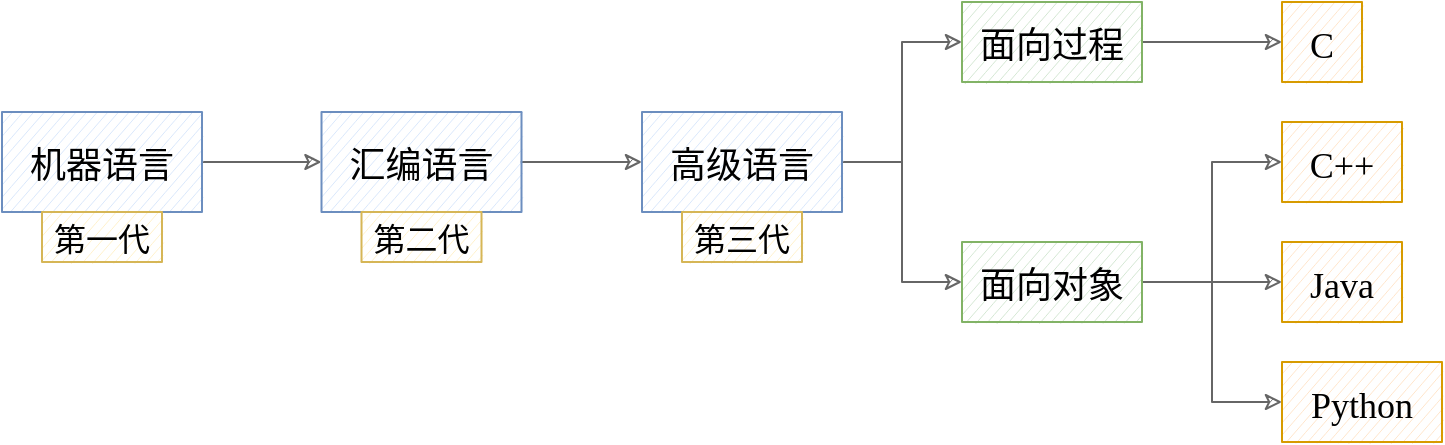 <mxfile version="24.4.0" type="device" pages="8">
  <diagram name="language" id="mmSgG2nm7usNjiMwB8Ih">
    <mxGraphModel dx="1050" dy="256" grid="1" gridSize="10" guides="1" tooltips="1" connect="1" arrows="1" fold="1" page="1" pageScale="1" pageWidth="291" pageHeight="413" math="0" shadow="0">
      <root>
        <mxCell id="0" />
        <mxCell id="1" parent="0" />
        <mxCell id="u0GNULZLBVLqyrxLU11S-64" value="" style="edgeStyle=orthogonalEdgeStyle;rounded=0;orthogonalLoop=1;jettySize=auto;fontFamily=OPPO Sans;fontSize=18;fontColor=default;disableMultiStroke=1;disableMultiStrokeFill=1;labelBackgroundColor=none;sketch=1;curveFitting=1;jiggle=0;fillColor=#f5f5f5;strokeColor=#666666;" parent="1" source="u0GNULZLBVLqyrxLU11S-62" target="u0GNULZLBVLqyrxLU11S-63" edge="1">
          <mxGeometry relative="1" as="geometry" />
        </mxCell>
        <mxCell id="u0GNULZLBVLqyrxLU11S-62" value="机器语言" style="rounded=0;fontSize=18;fontFamily=OPPO Sans;disableMultiStrokeFill=1;disableMultiStroke=1;autosize=0;container=0;labelBackgroundColor=none;fillColor=#dae8fc;strokeColor=#6c8ebf;sketch=1;curveFitting=1;jiggle=0;" parent="1" vertex="1">
          <mxGeometry x="40" y="535" width="100" height="50" as="geometry" />
        </mxCell>
        <mxCell id="u0GNULZLBVLqyrxLU11S-66" value="" style="edgeStyle=orthogonalEdgeStyle;rounded=0;orthogonalLoop=1;jettySize=auto;fontFamily=OPPO Sans;fontSize=18;fontColor=default;disableMultiStroke=1;disableMultiStrokeFill=1;labelBackgroundColor=none;sketch=1;curveFitting=1;jiggle=0;fillColor=#f5f5f5;strokeColor=#666666;" parent="1" source="u0GNULZLBVLqyrxLU11S-63" target="u0GNULZLBVLqyrxLU11S-65" edge="1">
          <mxGeometry relative="1" as="geometry" />
        </mxCell>
        <mxCell id="u0GNULZLBVLqyrxLU11S-63" value="汇编语言" style="fontSize=18;fontFamily=OPPO Sans;rounded=0;disableMultiStrokeFill=1;disableMultiStroke=1;container=0;labelBackgroundColor=none;fillColor=#dae8fc;strokeColor=#6c8ebf;sketch=1;curveFitting=1;jiggle=0;" parent="1" vertex="1">
          <mxGeometry x="199.75" y="535" width="100" height="50" as="geometry" />
        </mxCell>
        <mxCell id="u0GNULZLBVLqyrxLU11S-78" value="" style="edgeStyle=orthogonalEdgeStyle;rounded=0;orthogonalLoop=1;jettySize=auto;exitX=1;exitY=0.5;exitDx=0;exitDy=0;entryX=0;entryY=0.5;entryDx=0;entryDy=0;fontFamily=OPPO Sans;fontSize=18;fontColor=default;disableMultiStroke=1;disableMultiStrokeFill=1;labelBackgroundColor=none;sketch=1;curveFitting=1;jiggle=0;fillColor=#f5f5f5;strokeColor=#666666;" parent="1" source="u0GNULZLBVLqyrxLU11S-65" target="u0GNULZLBVLqyrxLU11S-71" edge="1">
          <mxGeometry relative="1" as="geometry" />
        </mxCell>
        <mxCell id="u0GNULZLBVLqyrxLU11S-79" value="" style="edgeStyle=orthogonalEdgeStyle;rounded=0;orthogonalLoop=1;jettySize=auto;exitX=1;exitY=0.5;exitDx=0;exitDy=0;entryX=0;entryY=0.5;entryDx=0;entryDy=0;fontFamily=OPPO Sans;fontSize=18;fontColor=default;disableMultiStroke=1;disableMultiStrokeFill=1;labelBackgroundColor=none;sketch=1;curveFitting=1;jiggle=0;fillColor=#f5f5f5;strokeColor=#666666;" parent="1" source="u0GNULZLBVLqyrxLU11S-65" target="u0GNULZLBVLqyrxLU11S-67" edge="1">
          <mxGeometry relative="1" as="geometry" />
        </mxCell>
        <mxCell id="u0GNULZLBVLqyrxLU11S-65" value="高级语言" style="fontSize=18;fontFamily=OPPO Sans;rounded=0;disableMultiStrokeFill=1;disableMultiStroke=1;container=0;labelBackgroundColor=none;fillColor=#dae8fc;strokeColor=#6c8ebf;sketch=1;curveFitting=1;jiggle=0;" parent="1" vertex="1">
          <mxGeometry x="360" y="535" width="100" height="50" as="geometry" />
        </mxCell>
        <mxCell id="u0GNULZLBVLqyrxLU11S-70" value="" style="edgeStyle=orthogonalEdgeStyle;rounded=0;orthogonalLoop=1;jettySize=auto;fontFamily=OPPO Sans;fontSize=18;fontColor=default;disableMultiStroke=1;disableMultiStrokeFill=1;labelBackgroundColor=none;sketch=1;curveFitting=1;jiggle=0;fillColor=#f5f5f5;strokeColor=#666666;" parent="1" source="u0GNULZLBVLqyrxLU11S-67" target="u0GNULZLBVLqyrxLU11S-69" edge="1">
          <mxGeometry relative="1" as="geometry" />
        </mxCell>
        <mxCell id="u0GNULZLBVLqyrxLU11S-67" value="面向过程" style="fontSize=18;fontFamily=OPPO Sans;rounded=0;disableMultiStrokeFill=1;disableMultiStroke=1;container=0;labelBackgroundColor=none;fillColor=#d5e8d4;strokeColor=#82b366;sketch=1;curveFitting=1;jiggle=0;" parent="1" vertex="1">
          <mxGeometry x="520" y="480" width="90" height="40" as="geometry" />
        </mxCell>
        <mxCell id="u0GNULZLBVLqyrxLU11S-69" value="C" style="fontSize=18;fontFamily=OPPO Sans;rounded=0;disableMultiStrokeFill=1;disableMultiStroke=1;container=0;labelBackgroundColor=none;fillColor=#ffe6cc;strokeColor=#d79b00;sketch=1;curveFitting=1;jiggle=0;" parent="1" vertex="1">
          <mxGeometry x="680" y="480" width="40" height="40" as="geometry" />
        </mxCell>
        <mxCell id="u0GNULZLBVLqyrxLU11S-80" value="" style="edgeStyle=orthogonalEdgeStyle;rounded=0;orthogonalLoop=1;jettySize=auto;entryX=0;entryY=0.5;entryDx=0;entryDy=0;fontFamily=OPPO Sans;fontSize=18;fontColor=default;disableMultiStroke=1;disableMultiStrokeFill=1;labelBackgroundColor=none;sketch=1;curveFitting=1;jiggle=0;fillColor=#f5f5f5;strokeColor=#666666;" parent="1" source="u0GNULZLBVLqyrxLU11S-71" target="u0GNULZLBVLqyrxLU11S-74" edge="1">
          <mxGeometry relative="1" as="geometry" />
        </mxCell>
        <mxCell id="u0GNULZLBVLqyrxLU11S-81" value="" style="edgeStyle=orthogonalEdgeStyle;rounded=0;orthogonalLoop=1;jettySize=auto;exitX=1;exitY=0.5;exitDx=0;exitDy=0;entryX=0;entryY=0.5;entryDx=0;entryDy=0;fontFamily=OPPO Sans;fontSize=18;fontColor=default;disableMultiStroke=1;disableMultiStrokeFill=1;labelBackgroundColor=none;sketch=1;curveFitting=1;jiggle=0;fillColor=#f5f5f5;strokeColor=#666666;" parent="1" source="u0GNULZLBVLqyrxLU11S-71" target="u0GNULZLBVLqyrxLU11S-72" edge="1">
          <mxGeometry relative="1" as="geometry" />
        </mxCell>
        <mxCell id="u0GNULZLBVLqyrxLU11S-82" value="" style="edgeStyle=orthogonalEdgeStyle;rounded=0;orthogonalLoop=1;jettySize=auto;exitX=1;exitY=0.5;exitDx=0;exitDy=0;entryX=0;entryY=0.5;entryDx=0;entryDy=0;fontFamily=OPPO Sans;fontSize=18;fontColor=default;disableMultiStroke=1;disableMultiStrokeFill=1;labelBackgroundColor=none;sketch=1;curveFitting=1;jiggle=0;fillColor=#f5f5f5;strokeColor=#666666;" parent="1" source="u0GNULZLBVLqyrxLU11S-71" target="u0GNULZLBVLqyrxLU11S-75" edge="1">
          <mxGeometry relative="1" as="geometry" />
        </mxCell>
        <mxCell id="u0GNULZLBVLqyrxLU11S-71" value="面向对象" style="rounded=0;disableMultiStroke=1;disableMultiStrokeFill=1;align=center;verticalAlign=middle;fontFamily=OPPO Sans;fontSize=18;container=0;labelBackgroundColor=none;fillColor=#d5e8d4;strokeColor=#82b366;sketch=1;curveFitting=1;jiggle=0;" parent="1" vertex="1">
          <mxGeometry x="520" y="600" width="90" height="40" as="geometry" />
        </mxCell>
        <mxCell id="u0GNULZLBVLqyrxLU11S-72" value="C++" style="fontSize=18;fontFamily=OPPO Sans;rounded=0;disableMultiStroke=1;disableMultiStrokeFill=1;container=0;labelBackgroundColor=none;fillColor=#ffe6cc;strokeColor=#d79b00;sketch=1;curveFitting=1;jiggle=0;" parent="1" vertex="1">
          <mxGeometry x="680" y="540" width="60" height="40" as="geometry" />
        </mxCell>
        <mxCell id="u0GNULZLBVLqyrxLU11S-74" value="Java" style="rounded=0;disableMultiStroke=1;disableMultiStrokeFill=1;align=center;verticalAlign=middle;fontFamily=OPPO Sans;fontSize=18;container=0;labelBackgroundColor=none;fillColor=#ffe6cc;strokeColor=#d79b00;sketch=1;curveFitting=1;jiggle=0;" parent="1" vertex="1">
          <mxGeometry x="680" y="600" width="60" height="40" as="geometry" />
        </mxCell>
        <mxCell id="u0GNULZLBVLqyrxLU11S-75" value="Python" style="rounded=0;disableMultiStroke=1;disableMultiStrokeFill=1;align=center;verticalAlign=middle;fontFamily=OPPO Sans;fontSize=18;container=0;labelBackgroundColor=none;fillColor=#ffe6cc;strokeColor=#d79b00;sketch=1;curveFitting=1;jiggle=0;" parent="1" vertex="1">
          <mxGeometry x="680" y="660" width="80" height="40" as="geometry" />
        </mxCell>
        <mxCell id="u0GNULZLBVLqyrxLU11S-88" value="第一代" style="rounded=0;fontSize=16;fontFamily=OPPO Sans;disableMultiStrokeFill=1;disableMultiStroke=1;container=0;labelBackgroundColor=none;fillColor=#fff2cc;strokeColor=#d6b656;sketch=1;curveFitting=1;jiggle=0;" parent="1" vertex="1">
          <mxGeometry x="60" y="585" width="60" height="25" as="geometry" />
        </mxCell>
        <mxCell id="u0GNULZLBVLqyrxLU11S-89" value="第二代" style="rounded=0;fontSize=16;fontFamily=OPPO Sans;disableMultiStrokeFill=1;disableMultiStroke=1;container=0;labelBackgroundColor=none;fillColor=#fff2cc;strokeColor=#d6b656;sketch=1;curveFitting=1;jiggle=0;" parent="1" vertex="1">
          <mxGeometry x="219.75" y="585" width="60" height="25" as="geometry" />
        </mxCell>
        <mxCell id="u0GNULZLBVLqyrxLU11S-90" value="第三代" style="rounded=0;fontSize=16;fontFamily=OPPO Sans;disableMultiStrokeFill=1;disableMultiStroke=1;container=0;labelBackgroundColor=none;fillColor=#fff2cc;strokeColor=#d6b656;sketch=1;curveFitting=1;jiggle=0;" parent="1" vertex="1">
          <mxGeometry x="380" y="585" width="60" height="25" as="geometry" />
        </mxCell>
      </root>
    </mxGraphModel>
  </diagram>
  <diagram id="yYMFCVxuEQMLCUcxUtG9" name="computer-hardware">
    <mxGraphModel dx="1050" dy="669" grid="1" gridSize="10" guides="1" tooltips="1" connect="1" arrows="1" fold="1" page="1" pageScale="1" pageWidth="291" pageHeight="413" math="0" shadow="0">
      <root>
        <mxCell id="0" />
        <mxCell id="1" parent="0" />
        <mxCell id="6etorMcq83W7uJ1pmvJC-5" value="" style="rounded=0;sketch=1;jiggle=0;disableMultiStroke=0;curveFitting=1;strokeColor=#6c8ebf;align=center;verticalAlign=middle;fontFamily=OPPO Sans;fontSize=18;fillColor=#dae8fc;container=0;" parent="1" vertex="1">
          <mxGeometry x="80" y="120" width="460" height="100" as="geometry" />
        </mxCell>
        <mxCell id="6etorMcq83W7uJ1pmvJC-6" value="" style="edgeStyle=orthogonalEdgeStyle;rounded=0;orthogonalLoop=1;jettySize=auto;exitX=1;exitY=0.5;exitDx=0;exitDy=0;entryX=0;entryY=0.5;entryDx=0;entryDy=0;fontFamily=OPPO Sans;fontSize=18;fontColor=default;startArrow=classic;startFill=1;fillColor=#f5f5f5;strokeColor=#666666;flowAnimation=0;" parent="1" source="-ao1MJVvRFDjO6W2EFiu-2" target="6etorMcq83W7uJ1pmvJC-1" edge="1">
          <mxGeometry relative="1" as="geometry" />
        </mxCell>
        <mxCell id="-ao1MJVvRFDjO6W2EFiu-2" value="运算单元" style="rounded=0;fontSize=18;fontFamily=OPPO Sans;sketch=1;curveFitting=1;jiggle=0;disableMultiStroke=0;fillColor=#cdeb8b;strokeColor=#36393d;container=0;" parent="1" vertex="1">
          <mxGeometry x="120" y="160" width="90" height="40" as="geometry" />
        </mxCell>
        <mxCell id="6etorMcq83W7uJ1pmvJC-11" value="" style="edgeStyle=orthogonalEdgeStyle;rounded=0;orthogonalLoop=1;jettySize=auto;exitX=0.5;exitY=1;exitDx=0;exitDy=0;entryX=0.5;entryY=1;entryDx=0;entryDy=0;fontFamily=OPPO Sans;fontSize=18;fontColor=default;startArrow=classic;startFill=1;fillColor=#f5f5f5;strokeColor=#666666;flowAnimation=0;" parent="1" source="6etorMcq83W7uJ1pmvJC-1" target="6etorMcq83W7uJ1pmvJC-3" edge="1">
          <mxGeometry relative="1" as="geometry">
            <Array as="points">
              <mxPoint x="315" y="240" />
              <mxPoint x="615" y="240" />
            </Array>
          </mxGeometry>
        </mxCell>
        <mxCell id="6etorMcq83W7uJ1pmvJC-1" value="寄存器" style="rounded=0;fontSize=18;fontFamily=OPPO Sans;sketch=1;curveFitting=1;jiggle=0;disableMultiStroke=0;fillColor=#cdeb8b;strokeColor=#36393d;container=0;" parent="1" vertex="1">
          <mxGeometry x="270" y="160" width="90" height="40" as="geometry" />
        </mxCell>
        <mxCell id="6etorMcq83W7uJ1pmvJC-8" value="" style="edgeStyle=orthogonalEdgeStyle;rounded=0;orthogonalLoop=1;jettySize=auto;exitX=0;exitY=0.5;exitDx=0;exitDy=0;entryX=1;entryY=0.5;entryDx=0;entryDy=0;fontFamily=OPPO Sans;fontSize=18;fontColor=default;fillColor=#f5f5f5;strokeColor=#666666;flowAnimation=0;" parent="1" source="6etorMcq83W7uJ1pmvJC-2" target="6etorMcq83W7uJ1pmvJC-1" edge="1">
          <mxGeometry relative="1" as="geometry" />
        </mxCell>
        <mxCell id="6etorMcq83W7uJ1pmvJC-2" value="缓存" style="rounded=0;fontSize=18;fontFamily=OPPO Sans;sketch=1;curveFitting=1;jiggle=0;disableMultiStroke=0;fillColor=#cdeb8b;strokeColor=#36393d;container=0;" parent="1" vertex="1">
          <mxGeometry x="420" y="160" width="90" height="40" as="geometry" />
        </mxCell>
        <mxCell id="6etorMcq83W7uJ1pmvJC-9" value="" style="edgeStyle=orthogonalEdgeStyle;rounded=0;orthogonalLoop=1;jettySize=auto;exitX=0;exitY=0.5;exitDx=0;exitDy=0;entryX=1;entryY=0.5;entryDx=0;entryDy=0;fontFamily=OPPO Sans;fontSize=18;fontColor=default;fillColor=#f5f5f5;strokeColor=#666666;flowAnimation=0;" parent="1" source="6etorMcq83W7uJ1pmvJC-3" target="6etorMcq83W7uJ1pmvJC-2" edge="1">
          <mxGeometry relative="1" as="geometry" />
        </mxCell>
        <mxCell id="6etorMcq83W7uJ1pmvJC-3" value="内存" style="rounded=0;fontSize=18;fontFamily=OPPO Sans;sketch=1;curveFitting=1;jiggle=0;disableMultiStroke=0;fillColor=#ffff88;strokeColor=#36393d;container=0;" parent="1" vertex="1">
          <mxGeometry x="570" y="160" width="90" height="40" as="geometry" />
        </mxCell>
        <mxCell id="6etorMcq83W7uJ1pmvJC-10" value="" style="edgeStyle=orthogonalEdgeStyle;rounded=0;orthogonalLoop=1;jettySize=auto;exitX=0;exitY=0.5;exitDx=0;exitDy=0;entryX=1;entryY=0.5;entryDx=0;entryDy=0;fontFamily=OPPO Sans;fontSize=18;fontColor=default;startArrow=classic;startFill=1;fillColor=#f5f5f5;strokeColor=#666666;flowAnimation=0;" parent="1" source="6etorMcq83W7uJ1pmvJC-4" target="6etorMcq83W7uJ1pmvJC-3" edge="1">
          <mxGeometry relative="1" as="geometry" />
        </mxCell>
        <mxCell id="6etorMcq83W7uJ1pmvJC-4" value="硬盘" style="rounded=0;fontSize=18;fontFamily=OPPO Sans;sketch=1;curveFitting=1;jiggle=0;disableMultiStroke=0;fillColor=#ffff88;strokeColor=#36393d;container=0;" parent="1" vertex="1">
          <mxGeometry x="720" y="160" width="90" height="40" as="geometry" />
        </mxCell>
        <mxCell id="6etorMcq83W7uJ1pmvJC-12" value="CPU" style="text;align=center;verticalAlign=middle;rounded=0;fontFamily=OPPO Sans;fontSize=18;fontColor=#4D4D4D;sketch=1;curveFitting=1;jiggle=0;container=0;" parent="1" vertex="1">
          <mxGeometry x="300" y="120" width="60" height="30" as="geometry" />
        </mxCell>
      </root>
    </mxGraphModel>
  </diagram>
  <diagram id="2pULyxVhZPCnsGIEmvyv" name="compilation">
    <mxGraphModel dx="1050" dy="669" grid="1" gridSize="10" guides="1" tooltips="1" connect="1" arrows="1" fold="1" page="1" pageScale="1" pageWidth="291" pageHeight="413" math="0" shadow="0">
      <root>
        <mxCell id="0" />
        <mxCell id="1" parent="0" />
        <mxCell id="UHr0J1zYiQ5DblOjRFKM-3" value="" style="edgeStyle=orthogonalEdgeStyle;rounded=0;orthogonalLoop=1;jettySize=auto;fontFamily=OPPO Sans;fontSize=18;fontColor=default;fillColor=#A8DADC;strokeColor=#457B9D;labelBackgroundColor=none;sketch=1;curveFitting=1;jiggle=1;" parent="1" source="UHr0J1zYiQ5DblOjRFKM-1" target="UHr0J1zYiQ5DblOjRFKM-2" edge="1">
          <mxGeometry relative="1" as="geometry" />
        </mxCell>
        <mxCell id="UHr0J1zYiQ5DblOjRFKM-1" value="高级语言源程序" style="rounded=0;sketch=1;jiggle=1;disableMultiStroke=0;curveFitting=1;strokeColor=#457B9D;align=center;verticalAlign=middle;fontFamily=OPPO Sans;fontSize=18;fillColor=#A8DADC;labelBackgroundColor=none;fontColor=#1D3557;" parent="1" vertex="1">
          <mxGeometry x="10" y="113.5" width="140" height="40" as="geometry" />
        </mxCell>
        <mxCell id="UHr0J1zYiQ5DblOjRFKM-5" value="" style="edgeStyle=orthogonalEdgeStyle;rounded=0;orthogonalLoop=1;jettySize=auto;fontFamily=OPPO Sans;fontSize=18;fontColor=default;fillColor=#A8DADC;strokeColor=#457B9D;labelBackgroundColor=none;sketch=1;curveFitting=1;jiggle=1;" parent="1" source="UHr0J1zYiQ5DblOjRFKM-2" target="UHr0J1zYiQ5DblOjRFKM-4" edge="1">
          <mxGeometry relative="1" as="geometry" />
        </mxCell>
        <mxCell id="UHr0J1zYiQ5DblOjRFKM-2" value="编译" style="ellipse;fontSize=18;fontFamily=OPPO Sans;rounded=0;sketch=1;jiggle=1;disableMultiStroke=0;curveFitting=1;fillColor=#A8DADC;strokeColor=#457B9D;labelBackgroundColor=none;fontColor=#1D3557;" parent="1" vertex="1">
          <mxGeometry x="210" y="100" width="67" height="67" as="geometry" />
        </mxCell>
        <mxCell id="UHr0J1zYiQ5DblOjRFKM-7" value="" style="edgeStyle=orthogonalEdgeStyle;rounded=0;orthogonalLoop=1;jettySize=auto;fontFamily=OPPO Sans;fontSize=18;fontColor=default;fillColor=#A8DADC;strokeColor=#457B9D;labelBackgroundColor=none;sketch=1;curveFitting=1;jiggle=1;" parent="1" source="UHr0J1zYiQ5DblOjRFKM-4" target="UHr0J1zYiQ5DblOjRFKM-6" edge="1">
          <mxGeometry relative="1" as="geometry" />
        </mxCell>
        <mxCell id="UHr0J1zYiQ5DblOjRFKM-10" value="执行" style="edgeLabel;align=center;verticalAlign=middle;resizable=0;points=[];rounded=0;sketch=1;jiggle=1;disableMultiStroke=0;curveFitting=1;strokeColor=#457B9D;fontFamily=OPPO Sans;fontSize=18;fontColor=#1D3557;fillColor=#A8DADC;labelBackgroundColor=none;" parent="UHr0J1zYiQ5DblOjRFKM-7" vertex="1" connectable="0">
          <mxGeometry x="0.016" relative="1" as="geometry">
            <mxPoint y="-13" as="offset" />
          </mxGeometry>
        </mxCell>
        <mxCell id="UHr0J1zYiQ5DblOjRFKM-4" value="目标程序" style="fontSize=18;fontFamily=OPPO Sans;rounded=0;sketch=1;jiggle=1;disableMultiStroke=0;curveFitting=1;fillColor=#A8DADC;strokeColor=#457B9D;labelBackgroundColor=none;fontColor=#1D3557;" parent="1" vertex="1">
          <mxGeometry x="340" y="113.5" width="90" height="40" as="geometry" />
        </mxCell>
        <mxCell id="UHr0J1zYiQ5DblOjRFKM-6" value="结果" style="fontSize=18;fontFamily=OPPO Sans;rounded=0;sketch=1;jiggle=1;disableMultiStroke=0;curveFitting=1;fillColor=#A8DADC;strokeColor=#457B9D;labelBackgroundColor=none;fontColor=#1D3557;" parent="1" vertex="1">
          <mxGeometry x="512" y="113.5" width="60" height="40" as="geometry" />
        </mxCell>
        <mxCell id="UHr0J1zYiQ5DblOjRFKM-9" value="" style="edgeStyle=orthogonalEdgeStyle;rounded=0;orthogonalLoop=1;jettySize=auto;entryX=0.5;entryY=1;entryDx=0;entryDy=0;fontFamily=OPPO Sans;fontSize=18;fontColor=default;fillColor=#A8DADC;strokeColor=#457B9D;labelBackgroundColor=none;sketch=1;curveFitting=1;jiggle=1;" parent="1" source="UHr0J1zYiQ5DblOjRFKM-8" target="UHr0J1zYiQ5DblOjRFKM-2" edge="1">
          <mxGeometry relative="1" as="geometry" />
        </mxCell>
        <mxCell id="UHr0J1zYiQ5DblOjRFKM-8" value="编译程序" style="rounded=0;sketch=1;jiggle=1;disableMultiStroke=0;curveFitting=1;strokeColor=#457B9D;align=center;verticalAlign=middle;fontFamily=OPPO Sans;fontSize=18;fillColor=#A8DADC;labelBackgroundColor=none;fontColor=#1D3557;" parent="1" vertex="1">
          <mxGeometry x="198.5" y="210" width="90" height="40" as="geometry" />
        </mxCell>
      </root>
    </mxGraphModel>
  </diagram>
  <diagram id="iCgf8vGCJStvnHxqfePp" name="platform">
    <mxGraphModel dx="1050" dy="669" grid="1" gridSize="10" guides="1" tooltips="1" connect="1" arrows="1" fold="1" page="1" pageScale="1" pageWidth="291" pageHeight="413" math="0" shadow="0">
      <root>
        <mxCell id="0" />
        <mxCell id="1" parent="0" />
        <mxCell id="YTkRFg68Y94UzHcE4enO-43" value="" style="edgeStyle=orthogonalEdgeStyle;rounded=0;orthogonalLoop=1;jettySize=auto;entryX=0.5;entryY=0;entryDx=0;entryDy=0;sketch=1;curveFitting=1;jiggle=1;" parent="1" source="YTkRFg68Y94UzHcE4enO-21" target="YTkRFg68Y94UzHcE4enO-37" edge="1">
          <mxGeometry relative="1" as="geometry" />
        </mxCell>
        <mxCell id="YTkRFg68Y94UzHcE4enO-44" value="" style="edgeStyle=orthogonalEdgeStyle;rounded=0;orthogonalLoop=1;jettySize=auto;exitX=0.5;exitY=1;exitDx=0;exitDy=0;entryX=0.5;entryY=0;entryDx=0;entryDy=0;sketch=1;curveFitting=1;jiggle=1;" parent="1" source="YTkRFg68Y94UzHcE4enO-21" target="YTkRFg68Y94UzHcE4enO-23" edge="1">
          <mxGeometry relative="1" as="geometry" />
        </mxCell>
        <mxCell id="YTkRFg68Y94UzHcE4enO-45" value="" style="edgeStyle=orthogonalEdgeStyle;rounded=0;orthogonalLoop=1;jettySize=auto;exitX=0.5;exitY=1;exitDx=0;exitDy=0;entryX=0.5;entryY=0;entryDx=0;entryDy=0;sketch=1;curveFitting=1;jiggle=1;" parent="1" source="YTkRFg68Y94UzHcE4enO-21" target="YTkRFg68Y94UzHcE4enO-40" edge="1">
          <mxGeometry relative="1" as="geometry" />
        </mxCell>
        <mxCell id="YTkRFg68Y94UzHcE4enO-21" value="Java 程序" style="rounded=0;sketch=1;curveFitting=1;jiggle=2;fillColor=#ffcc99;strokeColor=#36393d;fontSize=22;fontFamily=OPPO Sans;" parent="1" vertex="1">
          <mxGeometry x="348.75" y="60" width="200" height="70" as="geometry" />
        </mxCell>
        <mxCell id="YTkRFg68Y94UzHcE4enO-22" value="" style="rounded=1;fontSize=18;fillColor=#f9f7ed;strokeColor=#36393d;fontFamily=OPPO Sans;sketch=1;curveFitting=1;jiggle=2;" parent="1" vertex="1">
          <mxGeometry x="40" y="240" width="217.5" height="120" as="geometry" />
        </mxCell>
        <mxCell id="YTkRFg68Y94UzHcE4enO-23" value="win 版的 JVM" style="ellipse;sketch=1;curveFitting=1;jiggle=1;fontSize=18;fillColor=#ffcc99;strokeColor=#36393d;fontFamily=OPPO Sans;" parent="1" vertex="1">
          <mxGeometry x="67.5" y="262" width="162.5" height="60" as="geometry" />
        </mxCell>
        <mxCell id="YTkRFg68Y94UzHcE4enO-24" value="Windows 系统" style="text;align=center;verticalAlign=middle;rounded=0;sketch=1;curveFitting=1;jiggle=2;fontSize=20;fontFamily=OPPO Sans;fontStyle=1;" parent="1" vertex="1">
          <mxGeometry x="80.25" y="325" width="137" height="30" as="geometry" />
        </mxCell>
        <mxCell id="YTkRFg68Y94UzHcE4enO-36" value="" style="rounded=1;sketch=1;curveFitting=1;jiggle=2;fontSize=18;fillColor=#f9f7ed;strokeColor=#36393d;fontFamily=OPPO Sans;" parent="1" vertex="1">
          <mxGeometry x="340" y="240" width="217.5" height="120" as="geometry" />
        </mxCell>
        <mxCell id="YTkRFg68Y94UzHcE4enO-37" value="win 版的 JVM" style="ellipse;sketch=1;curveFitting=1;jiggle=1;fontSize=18;fillColor=#ffcc99;strokeColor=#36393d;fontFamily=OPPO Sans;" parent="1" vertex="1">
          <mxGeometry x="367.5" y="262" width="162.5" height="60" as="geometry" />
        </mxCell>
        <mxCell id="YTkRFg68Y94UzHcE4enO-38" value="Windows 系统" style="text;align=center;verticalAlign=middle;rounded=0;sketch=1;curveFitting=1;jiggle=2;fontSize=20;fontFamily=OPPO Sans;fontStyle=1;" parent="1" vertex="1">
          <mxGeometry x="380.25" y="325" width="137" height="30" as="geometry" />
        </mxCell>
        <mxCell id="YTkRFg68Y94UzHcE4enO-39" value="" style="rounded=1;sketch=1;curveFitting=1;jiggle=2;fontSize=18;fillColor=#f9f7ed;strokeColor=#36393d;fontFamily=OPPO Sans;" parent="1" vertex="1">
          <mxGeometry x="640" y="240" width="217.5" height="120" as="geometry" />
        </mxCell>
        <mxCell id="YTkRFg68Y94UzHcE4enO-40" value="win 版的 JVM" style="ellipse;sketch=1;curveFitting=1;jiggle=1;fontSize=18;fillColor=#ffcc99;strokeColor=#36393d;fontFamily=OPPO Sans;" parent="1" vertex="1">
          <mxGeometry x="667.5" y="262" width="162.5" height="60" as="geometry" />
        </mxCell>
        <mxCell id="YTkRFg68Y94UzHcE4enO-41" value="Windows 系统" style="text;align=center;verticalAlign=middle;rounded=0;sketch=1;curveFitting=1;jiggle=2;fontSize=20;fontFamily=OPPO Sans;fontStyle=1;" parent="1" vertex="1">
          <mxGeometry x="680.25" y="325" width="137" height="30" as="geometry" />
        </mxCell>
      </root>
    </mxGraphModel>
  </diagram>
  <diagram id="tEfCL8KK0o5otPX19SOK" name="compilation-java">
    <mxGraphModel dx="1050" dy="669" grid="1" gridSize="10" guides="1" tooltips="1" connect="1" arrows="1" fold="1" page="1" pageScale="1" pageWidth="291" pageHeight="413" math="0" shadow="0">
      <root>
        <mxCell id="0" />
        <mxCell id="1" parent="0" />
        <mxCell id="xbfIvOutNMYY6fL1Sl1d-1" value="" style="edgeStyle=orthogonalEdgeStyle;rounded=0;orthogonalLoop=1;jettySize=auto;entryX=0;entryY=0.5;entryDx=0;entryDy=0;fontFamily=OPPO Sans;fontSize=18;fontColor=default;sketch=1;curveFitting=1;jiggle=1;fillColor=#f5f5f5;strokeColor=#666666;" parent="1" source="xbfIvOutNMYY6fL1Sl1d-4" target="xbfIvOutNMYY6fL1Sl1d-8" edge="1">
          <mxGeometry relative="1" as="geometry" />
        </mxCell>
        <mxCell id="xbfIvOutNMYY6fL1Sl1d-2" value="编译程序" style="edgeLabel;align=center;verticalAlign=middle;resizable=0;points=[];hachureGap=4;strokeColor=default;fontFamily=OPPO Sans;fontSize=18;fontColor=default;fillColor=default;" parent="xbfIvOutNMYY6fL1Sl1d-1" vertex="1" connectable="0">
          <mxGeometry x="-0.029" relative="1" as="geometry">
            <mxPoint y="-15" as="offset" />
          </mxGeometry>
        </mxCell>
        <mxCell id="xbfIvOutNMYY6fL1Sl1d-3" value="使用 javac.exe" style="edgeLabel;align=center;verticalAlign=middle;resizable=0;points=[];hachureGap=4;strokeColor=default;fontFamily=OPPO Sans;fontSize=18;fontColor=default;fillColor=default;" parent="xbfIvOutNMYY6fL1Sl1d-1" vertex="1" connectable="0">
          <mxGeometry x="-0.036" relative="1" as="geometry">
            <mxPoint y="15" as="offset" />
          </mxGeometry>
        </mxCell>
        <mxCell id="xbfIvOutNMYY6fL1Sl1d-4" value="Java 源文件" style="shape=document;boundedLbl=1;hachureGap=4;strokeColor=#6c8ebf;align=center;verticalAlign=middle;fontFamily=OPPO Sans;fontSize=18;fillColor=#dae8fc;perimeter=rectanglePerimeter;sketch=1;curveFitting=1;jiggle=2;" parent="1" vertex="1">
          <mxGeometry x="40" y="145" width="120" height="70" as="geometry" />
        </mxCell>
        <mxCell id="xbfIvOutNMYY6fL1Sl1d-5" value="" style="edgeStyle=orthogonalEdgeStyle;rounded=0;orthogonalLoop=1;jettySize=auto;exitX=1;exitY=0.5;exitDx=0;exitDy=0;entryX=0;entryY=0.5;entryDx=0;entryDy=0;fontFamily=OPPO Sans;fontSize=18;fontColor=default;sketch=1;curveFitting=1;jiggle=1;fillColor=#f5f5f5;strokeColor=#666666;" parent="1" source="xbfIvOutNMYY6fL1Sl1d-8" target="xbfIvOutNMYY6fL1Sl1d-10" edge="1">
          <mxGeometry relative="1" as="geometry" />
        </mxCell>
        <mxCell id="xbfIvOutNMYY6fL1Sl1d-6" value="启动 JVM" style="edgeLabel;align=center;verticalAlign=middle;resizable=0;points=[];hachureGap=4;strokeColor=default;fontFamily=OPPO Sans;fontSize=18;fontColor=default;fillColor=default;" parent="xbfIvOutNMYY6fL1Sl1d-5" vertex="1" connectable="0">
          <mxGeometry x="-0.184" y="2" relative="1" as="geometry">
            <mxPoint x="11" y="-13" as="offset" />
          </mxGeometry>
        </mxCell>
        <mxCell id="xbfIvOutNMYY6fL1Sl1d-7" value="使用 java.exe" style="edgeLabel;align=center;verticalAlign=middle;resizable=0;points=[];hachureGap=4;strokeColor=default;fontFamily=OPPO Sans;fontSize=18;fontColor=default;fillColor=default;" parent="xbfIvOutNMYY6fL1Sl1d-5" vertex="1" connectable="0">
          <mxGeometry x="-0.094" y="1" relative="1" as="geometry">
            <mxPoint x="5" y="16" as="offset" />
          </mxGeometry>
        </mxCell>
        <mxCell id="xbfIvOutNMYY6fL1Sl1d-8" value="字节码文件" style="fontSize=18;fontFamily=OPPO Sans;hachureGap=4;fillColor=#d5e8d4;strokeColor=#82b366;sketch=1;curveFitting=1;jiggle=2;" parent="1" vertex="1">
          <mxGeometry x="291" y="150" width="120" height="60" as="geometry" />
        </mxCell>
        <mxCell id="xbfIvOutNMYY6fL1Sl1d-9" value="" style="edgeStyle=orthogonalEdgeStyle;rounded=0;orthogonalLoop=1;jettySize=auto;entryX=0;entryY=0.5;entryDx=0;entryDy=0;fontFamily=OPPO Sans;fontSize=18;fontColor=default;sketch=1;curveFitting=1;jiggle=1;fillColor=#f5f5f5;strokeColor=#666666;" parent="1" source="xbfIvOutNMYY6fL1Sl1d-10" target="xbfIvOutNMYY6fL1Sl1d-11" edge="1">
          <mxGeometry relative="1" as="geometry" />
        </mxCell>
        <mxCell id="xbfIvOutNMYY6fL1Sl1d-10" value="JVM" style="fontSize=18;fontFamily=OPPO Sans;hachureGap=4;fillColor=#ffe6cc;strokeColor=#d79b00;sketch=1;curveFitting=1;jiggle=2;" parent="1" vertex="1">
          <mxGeometry x="530" y="150" width="120" height="60" as="geometry" />
        </mxCell>
        <mxCell id="xbfIvOutNMYY6fL1Sl1d-11" value="程序运行结果" style="ellipse;fontSize=18;fontFamily=OPPO Sans;hachureGap=4;fillColor=#f8cecc;strokeColor=#b85450;sketch=1;curveFitting=1;jiggle=2;" parent="1" vertex="1">
          <mxGeometry x="720" y="122.5" width="115" height="115" as="geometry" />
        </mxCell>
        <mxCell id="xbfIvOutNMYY6fL1Sl1d-12" value="HelloWorld.java" style="shape=note;backgroundOutline=1;fontColor=#000000;darkOpacity=0.05;fillColor=#FFF9B2;strokeColor=none;fillStyle=solid;direction=west;gradientDirection=north;gradientColor=#FFF2A1;shadow=1;size=11;pointerEvents=1;hachureGap=4;align=center;verticalAlign=middle;fontFamily=OPPO Sans;fontSize=18;sketch=1;curveFitting=1;jiggle=2;" parent="1" vertex="1">
          <mxGeometry x="25" y="250" width="150" height="40" as="geometry" />
        </mxCell>
        <mxCell id="xbfIvOutNMYY6fL1Sl1d-13" value="HelloWorld.class" style="shape=note;backgroundOutline=1;fontColor=#000000;darkOpacity=0.05;fillColor=#FFF9B2;strokeColor=none;fillStyle=solid;direction=west;gradientDirection=north;gradientColor=#FFF2A1;shadow=1;size=11;pointerEvents=1;hachureGap=4;align=center;verticalAlign=middle;fontFamily=OPPO Sans;fontSize=18;sketch=1;curveFitting=1;jiggle=2;" parent="1" vertex="1">
          <mxGeometry x="271" y="250" width="160" height="40" as="geometry" />
        </mxCell>
        <mxCell id="xbfIvOutNMYY6fL1Sl1d-14" value="" style="edgeStyle=orthogonalEdgeStyle;rounded=0;orthogonalLoop=1;jettySize=auto;entryX=0.5;entryY=1;entryDx=0;entryDy=0;entryPerimeter=0;fontFamily=OPPO Sans;fontSize=18;fontColor=default;dashed=1;endArrow=none;endFill=0;sketch=1;curveFitting=1;jiggle=1;fillColor=#f5f5f5;strokeColor=#666666;" parent="1" source="xbfIvOutNMYY6fL1Sl1d-4" target="xbfIvOutNMYY6fL1Sl1d-12" edge="1">
          <mxGeometry relative="1" as="geometry" />
        </mxCell>
        <mxCell id="xbfIvOutNMYY6fL1Sl1d-15" value="" style="edgeStyle=orthogonalEdgeStyle;rounded=0;orthogonalLoop=1;jettySize=auto;entryX=0.5;entryY=1;entryDx=0;entryDy=0;entryPerimeter=0;fontFamily=OPPO Sans;fontSize=18;fontColor=default;dashed=1;endArrow=none;endFill=0;sketch=1;curveFitting=1;jiggle=1;fillColor=#f5f5f5;strokeColor=#666666;" parent="1" source="xbfIvOutNMYY6fL1Sl1d-8" target="xbfIvOutNMYY6fL1Sl1d-13" edge="1">
          <mxGeometry relative="1" as="geometry" />
        </mxCell>
        <mxCell id="xbfIvOutNMYY6fL1Sl1d-16" value="" style="edgeStyle=orthogonalEdgeStyle;rounded=0;orthogonalLoop=1;jettySize=auto;fontFamily=OPPO Sans;fontSize=18;fontColor=default;endArrow=none;endFill=0;dashed=1;sketch=1;curveFitting=1;jiggle=1;fillColor=#f5f5f5;strokeColor=#666666;" parent="1" source="xbfIvOutNMYY6fL1Sl1d-17" edge="1">
          <mxGeometry relative="1" as="geometry">
            <mxPoint x="470" y="150" as="targetPoint" />
          </mxGeometry>
        </mxCell>
        <mxCell id="xbfIvOutNMYY6fL1Sl1d-17" value="把字节码文件加载进JVM" style="shape=note;backgroundOutline=1;fontColor=#000000;darkOpacity=0.05;fillColor=#FFF9B2;strokeColor=none;fillStyle=solid;direction=west;gradientDirection=north;gradientColor=#FFF2A1;shadow=1;size=10;pointerEvents=1;hachureGap=4;align=center;verticalAlign=middle;fontFamily=OPPO Sans;fontSize=18;sketch=1;curveFitting=1;jiggle=2;" parent="1" vertex="1">
          <mxGeometry x="360" y="70" width="220" height="40" as="geometry" />
        </mxCell>
      </root>
    </mxGraphModel>
  </diagram>
  <diagram id="lSjEnRyWYSX5353D730i" name="switchs">
    <mxGraphModel dx="1050" dy="669" grid="1" gridSize="10" guides="1" tooltips="1" connect="1" arrows="1" fold="1" page="1" pageScale="1" pageWidth="291" pageHeight="413" math="0" shadow="0">
      <root>
        <mxCell id="0" />
        <mxCell id="1" parent="0" />
        <mxCell id="IzWrZg9WbQ20ziRJBbIq-8" value="" style="group;" parent="1" vertex="1" connectable="0">
          <mxGeometry x="30" y="40" width="30" height="120" as="geometry" />
        </mxCell>
        <mxCell id="IzWrZg9WbQ20ziRJBbIq-3" value="" style="shape=mxgraph.electrical.electro-mechanical.switchDisconnector;aspect=fixed;elSwitchState=off;hachureGap=4;strokeColor=default;align=center;verticalAlign=middle;fontFamily=OPPO Sans;fontSize=18;fontColor=default;fillColor=default;direction=south;" parent="IzWrZg9WbQ20ziRJBbIq-8" vertex="1">
          <mxGeometry x="10" width="20" height="75" as="geometry" />
        </mxCell>
        <mxCell id="IzWrZg9WbQ20ziRJBbIq-5" value="1" style="text;strokeColor=none;align=center;fillColor=none;verticalAlign=middle;rounded=0;fontFamily=OPPO Sans;fontSize=18;fontColor=default;" parent="IzWrZg9WbQ20ziRJBbIq-8" vertex="1">
          <mxGeometry y="80" width="30" height="40" as="geometry" />
        </mxCell>
        <mxCell id="IzWrZg9WbQ20ziRJBbIq-9" value="" style="group;" parent="1" vertex="1" connectable="0">
          <mxGeometry x="69" y="40" width="32" height="120" as="geometry" />
        </mxCell>
        <mxCell id="IzWrZg9WbQ20ziRJBbIq-4" value="" style="shape=mxgraph.electrical.electro-mechanical.switchDisconnector;aspect=fixed;elSwitchState=on;hachureGap=4;strokeColor=default;align=center;verticalAlign=middle;fontFamily=OPPO Sans;fontSize=18;fontColor=default;fillColor=default;direction=south;" parent="IzWrZg9WbQ20ziRJBbIq-9" vertex="1">
          <mxGeometry x="12" width="20" height="75" as="geometry" />
        </mxCell>
        <mxCell id="IzWrZg9WbQ20ziRJBbIq-7" value="0" style="text;strokeColor=none;align=center;fillColor=none;verticalAlign=middle;rounded=0;fontFamily=OPPO Sans;fontSize=18;fontColor=default;" parent="IzWrZg9WbQ20ziRJBbIq-9" vertex="1">
          <mxGeometry y="80" width="30" height="40" as="geometry" />
        </mxCell>
        <mxCell id="IzWrZg9WbQ20ziRJBbIq-10" value="" style="group;" parent="1" vertex="1" connectable="0">
          <mxGeometry x="110" y="40" width="30" height="120" as="geometry" />
        </mxCell>
        <mxCell id="IzWrZg9WbQ20ziRJBbIq-11" value="" style="shape=mxgraph.electrical.electro-mechanical.switchDisconnector;aspect=fixed;elSwitchState=off;hachureGap=4;strokeColor=default;align=center;verticalAlign=middle;fontFamily=OPPO Sans;fontSize=18;fontColor=default;fillColor=default;direction=south;" parent="IzWrZg9WbQ20ziRJBbIq-10" vertex="1">
          <mxGeometry x="10" width="20" height="75" as="geometry" />
        </mxCell>
        <mxCell id="IzWrZg9WbQ20ziRJBbIq-12" value="1" style="text;strokeColor=none;align=center;fillColor=none;verticalAlign=middle;rounded=0;fontFamily=OPPO Sans;fontSize=18;fontColor=default;" parent="IzWrZg9WbQ20ziRJBbIq-10" vertex="1">
          <mxGeometry y="80" width="30" height="40" as="geometry" />
        </mxCell>
        <mxCell id="IzWrZg9WbQ20ziRJBbIq-13" value="" style="group;" parent="1" vertex="1" connectable="0">
          <mxGeometry x="150" y="40" width="30" height="120" as="geometry" />
        </mxCell>
        <mxCell id="IzWrZg9WbQ20ziRJBbIq-14" value="" style="shape=mxgraph.electrical.electro-mechanical.switchDisconnector;aspect=fixed;elSwitchState=off;hachureGap=4;strokeColor=default;align=center;verticalAlign=middle;fontFamily=OPPO Sans;fontSize=18;fontColor=default;fillColor=default;direction=south;" parent="IzWrZg9WbQ20ziRJBbIq-13" vertex="1">
          <mxGeometry x="10" width="20" height="75" as="geometry" />
        </mxCell>
        <mxCell id="IzWrZg9WbQ20ziRJBbIq-15" value="1" style="text;strokeColor=none;align=center;fillColor=none;verticalAlign=middle;rounded=0;fontFamily=OPPO Sans;fontSize=18;fontColor=default;" parent="IzWrZg9WbQ20ziRJBbIq-13" vertex="1">
          <mxGeometry y="80" width="30" height="40" as="geometry" />
        </mxCell>
        <mxCell id="IzWrZg9WbQ20ziRJBbIq-16" value="" style="group;" parent="1" vertex="1" connectable="0">
          <mxGeometry x="190" y="40" width="32" height="120" as="geometry" />
        </mxCell>
        <mxCell id="IzWrZg9WbQ20ziRJBbIq-17" value="" style="shape=mxgraph.electrical.electro-mechanical.switchDisconnector;aspect=fixed;elSwitchState=on;hachureGap=4;strokeColor=default;align=center;verticalAlign=middle;fontFamily=OPPO Sans;fontSize=18;fontColor=default;fillColor=default;direction=south;" parent="IzWrZg9WbQ20ziRJBbIq-16" vertex="1">
          <mxGeometry x="12" width="20" height="75" as="geometry" />
        </mxCell>
        <mxCell id="IzWrZg9WbQ20ziRJBbIq-18" value="0" style="text;strokeColor=none;align=center;fillColor=none;verticalAlign=middle;rounded=0;fontFamily=OPPO Sans;fontSize=18;fontColor=default;" parent="IzWrZg9WbQ20ziRJBbIq-16" vertex="1">
          <mxGeometry y="80" width="30" height="40" as="geometry" />
        </mxCell>
        <mxCell id="IzWrZg9WbQ20ziRJBbIq-19" value="" style="group;" parent="1" vertex="1" connectable="0">
          <mxGeometry x="231" y="40" width="30" height="120" as="geometry" />
        </mxCell>
        <mxCell id="IzWrZg9WbQ20ziRJBbIq-20" value="" style="shape=mxgraph.electrical.electro-mechanical.switchDisconnector;aspect=fixed;elSwitchState=off;hachureGap=4;strokeColor=default;align=center;verticalAlign=middle;fontFamily=OPPO Sans;fontSize=18;fontColor=default;fillColor=default;direction=south;" parent="IzWrZg9WbQ20ziRJBbIq-19" vertex="1">
          <mxGeometry x="10" width="20" height="75" as="geometry" />
        </mxCell>
        <mxCell id="IzWrZg9WbQ20ziRJBbIq-21" value="1" style="text;strokeColor=none;align=center;fillColor=none;verticalAlign=middle;rounded=0;fontFamily=OPPO Sans;fontSize=18;fontColor=default;" parent="IzWrZg9WbQ20ziRJBbIq-19" vertex="1">
          <mxGeometry y="80" width="30" height="40" as="geometry" />
        </mxCell>
        <mxCell id="IzWrZg9WbQ20ziRJBbIq-22" value="" style="group;" parent="1" vertex="1" connectable="0">
          <mxGeometry x="271" y="40" width="30" height="120" as="geometry" />
        </mxCell>
        <mxCell id="IzWrZg9WbQ20ziRJBbIq-23" value="" style="shape=mxgraph.electrical.electro-mechanical.switchDisconnector;aspect=fixed;elSwitchState=off;hachureGap=4;strokeColor=default;align=center;verticalAlign=middle;fontFamily=OPPO Sans;fontSize=18;fontColor=default;fillColor=default;direction=south;" parent="IzWrZg9WbQ20ziRJBbIq-22" vertex="1">
          <mxGeometry x="10" width="20" height="75" as="geometry" />
        </mxCell>
        <mxCell id="IzWrZg9WbQ20ziRJBbIq-24" value="1" style="text;strokeColor=none;align=center;fillColor=none;verticalAlign=middle;rounded=0;fontFamily=OPPO Sans;fontSize=18;fontColor=default;" parent="IzWrZg9WbQ20ziRJBbIq-22" vertex="1">
          <mxGeometry y="80" width="30" height="40" as="geometry" />
        </mxCell>
        <mxCell id="IzWrZg9WbQ20ziRJBbIq-25" value="" style="group;" parent="1" vertex="1" connectable="0">
          <mxGeometry x="310" y="40" width="32" height="120" as="geometry" />
        </mxCell>
        <mxCell id="IzWrZg9WbQ20ziRJBbIq-26" value="" style="shape=mxgraph.electrical.electro-mechanical.switchDisconnector;aspect=fixed;elSwitchState=on;hachureGap=4;strokeColor=default;align=center;verticalAlign=middle;fontFamily=OPPO Sans;fontSize=18;fontColor=default;fillColor=default;direction=south;" parent="IzWrZg9WbQ20ziRJBbIq-25" vertex="1">
          <mxGeometry x="12" width="20" height="75" as="geometry" />
        </mxCell>
        <mxCell id="IzWrZg9WbQ20ziRJBbIq-27" value="0" style="text;strokeColor=none;align=center;fillColor=none;verticalAlign=middle;rounded=0;fontFamily=OPPO Sans;fontSize=18;fontColor=default;" parent="IzWrZg9WbQ20ziRJBbIq-25" vertex="1">
          <mxGeometry y="80" width="30" height="40" as="geometry" />
        </mxCell>
      </root>
    </mxGraphModel>
  </diagram>
  <diagram id="n5YBOJhujTS5PSWQUBsb" name="binaryToOther">
    <mxGraphModel dx="1050" dy="669" grid="1" gridSize="10" guides="1" tooltips="1" connect="1" arrows="1" fold="1" page="1" pageScale="1" pageWidth="291" pageHeight="413" math="0" shadow="0">
      <root>
        <mxCell id="0" />
        <mxCell id="1" parent="0" />
        <mxCell id="xXUIt0HnAuLyZIz4e1MF-57" value="" style="swimlane;startSize=0;hachureGap=4;strokeColor=#d79b00;align=center;verticalAlign=middle;fontFamily=OPPO Sans;fontSize=18;fillColor=#ffe6cc;sketch=1;curveFitting=1;jiggle=1;" parent="1" vertex="1">
          <mxGeometry x="40" y="40" width="528" height="320" as="geometry">
            <mxRectangle x="40" y="40" width="50" height="40" as="alternateBounds" />
          </mxGeometry>
        </mxCell>
        <mxCell id="xXUIt0HnAuLyZIz4e1MF-58" value="二进制转八进制" style="text;align=center;verticalAlign=middle;resizable=0;points=[];autosize=1;strokeColor=none;fillColor=none;fontFamily=OPPO Sans;fontSize=22;fontColor=default;fontStyle=1;sketch=1;curveFitting=1;jiggle=1;" parent="xXUIt0HnAuLyZIz4e1MF-57" vertex="1">
          <mxGeometry x="179" y="10" width="170" height="40" as="geometry" />
        </mxCell>
        <mxCell id="xXUIt0HnAuLyZIz4e1MF-30" value="" style="edgeStyle=orthogonalEdgeStyle;rounded=0;orthogonalLoop=1;jettySize=auto;exitX=0.5;exitY=1;exitDx=0;exitDy=0;entryX=0.5;entryY=0;entryDx=0;entryDy=0;fontFamily=OPPO Sans;fontSize=18;fontColor=default;sketch=1;curveFitting=1;jiggle=1;" parent="xXUIt0HnAuLyZIz4e1MF-57" source="xXUIt0HnAuLyZIz4e1MF-8" target="xXUIt0HnAuLyZIz4e1MF-15" edge="1">
          <mxGeometry relative="1" as="geometry">
            <Array as="points">
              <mxPoint x="33.5" y="218" />
              <mxPoint x="203.5" y="218" />
            </Array>
          </mxGeometry>
        </mxCell>
        <mxCell id="xXUIt0HnAuLyZIz4e1MF-8" value="010" style="text;strokeColor=none;align=center;fillColor=none;verticalAlign=middle;rounded=0;fontFamily=OPPO Sans;fontSize=18;fontColor=default;sketch=1;curveFitting=1;jiggle=1;" parent="xXUIt0HnAuLyZIz4e1MF-57" vertex="1">
          <mxGeometry x="15.5" y="166" width="35" height="25" as="geometry" />
        </mxCell>
        <mxCell id="xXUIt0HnAuLyZIz4e1MF-50" value="" style="edgeStyle=orthogonalEdgeStyle;rounded=0;orthogonalLoop=1;jettySize=auto;entryX=0.5;entryY=0;entryDx=0;entryDy=0;fontFamily=OPPO Sans;fontSize=18;fontColor=default;sketch=1;curveFitting=1;jiggle=1;" parent="xXUIt0HnAuLyZIz4e1MF-57" source="xXUIt0HnAuLyZIz4e1MF-9" target="xXUIt0HnAuLyZIz4e1MF-15" edge="1">
          <mxGeometry relative="1" as="geometry">
            <Array as="points">
              <mxPoint x="372.5" y="218" />
              <mxPoint x="203.5" y="218" />
            </Array>
          </mxGeometry>
        </mxCell>
        <mxCell id="xXUIt0HnAuLyZIz4e1MF-9" value="110" style="text;strokeColor=none;align=center;fillColor=none;verticalAlign=middle;rounded=0;fontFamily=OPPO Sans;fontSize=18;fontColor=default;sketch=1;curveFitting=1;jiggle=1;" parent="xXUIt0HnAuLyZIz4e1MF-57" vertex="1">
          <mxGeometry x="355.5" y="166" width="34" height="25" as="geometry" />
        </mxCell>
        <mxCell id="xXUIt0HnAuLyZIz4e1MF-29" value="" style="edgeStyle=orthogonalEdgeStyle;rounded=0;orthogonalLoop=1;jettySize=auto;exitX=0.5;exitY=1;exitDx=0;exitDy=0;entryX=0.5;entryY=0;entryDx=0;entryDy=0;fontFamily=OPPO Sans;fontSize=18;fontColor=default;sketch=1;curveFitting=1;jiggle=1;" parent="xXUIt0HnAuLyZIz4e1MF-57" source="xXUIt0HnAuLyZIz4e1MF-10" target="xXUIt0HnAuLyZIz4e1MF-15" edge="1">
          <mxGeometry relative="1" as="geometry" />
        </mxCell>
        <mxCell id="xXUIt0HnAuLyZIz4e1MF-10" value="110" style="text;strokeColor=none;align=center;fillColor=none;verticalAlign=middle;rounded=0;fontFamily=OPPO Sans;fontSize=18;fontColor=default;sketch=1;curveFitting=1;jiggle=1;" parent="xXUIt0HnAuLyZIz4e1MF-57" vertex="1">
          <mxGeometry x="186.5" y="166" width="34" height="25" as="geometry" />
        </mxCell>
        <mxCell id="xXUIt0HnAuLyZIz4e1MF-15" value="266" style="text;strokeColor=none;align=center;fillColor=none;verticalAlign=middle;rounded=0;fontFamily=OPPO Sans;fontSize=18;fontColor=default;sketch=1;curveFitting=1;jiggle=1;" parent="xXUIt0HnAuLyZIz4e1MF-57" vertex="1">
          <mxGeometry x="188.5" y="253" width="30" height="20" as="geometry" />
        </mxCell>
        <mxCell id="xXUIt0HnAuLyZIz4e1MF-23" value="" style="group;fontSize=18;fontFamily=OPPO Sans;sketch=1;curveFitting=1;jiggle=1;" parent="xXUIt0HnAuLyZIz4e1MF-57" vertex="1" connectable="0">
          <mxGeometry x="158.5" y="93" width="30" height="20" as="geometry" />
        </mxCell>
        <mxCell id="xXUIt0HnAuLyZIz4e1MF-4" value="" style="endArrow=none;rounded=0;fontFamily=OPPO Sans;fontSize=18;fontColor=default;entryX=0.348;entryY=0.985;entryDx=0;entryDy=0;entryPerimeter=0;sketch=1;curveFitting=1;jiggle=1;" parent="xXUIt0HnAuLyZIz4e1MF-23" edge="1">
          <mxGeometry width="50" height="50" relative="1" as="geometry">
            <mxPoint x="5" y="20" as="sourcePoint" />
            <mxPoint x="25" y="20" as="targetPoint" />
          </mxGeometry>
        </mxCell>
        <mxCell id="xXUIt0HnAuLyZIz4e1MF-22" value="010" style="text;strokeColor=none;align=center;fillColor=none;verticalAlign=middle;rounded=0;fontFamily=OPPO Sans;fontSize=18;fontColor=default;sketch=1;curveFitting=1;jiggle=1;" parent="xXUIt0HnAuLyZIz4e1MF-23" vertex="1">
          <mxGeometry width="30" height="20" as="geometry" />
        </mxCell>
        <mxCell id="xXUIt0HnAuLyZIz4e1MF-24" value="" style="group;fontSize=18;fontFamily=OPPO Sans;sketch=1;curveFitting=1;jiggle=1;" parent="xXUIt0HnAuLyZIz4e1MF-57" vertex="1" connectable="0">
          <mxGeometry x="188.5" y="93" width="30" height="20" as="geometry" />
        </mxCell>
        <mxCell id="xXUIt0HnAuLyZIz4e1MF-5" value="" style="endArrow=none;rounded=0;fontFamily=OPPO Sans;fontSize=18;fontColor=default;entryX=0.348;entryY=0.985;entryDx=0;entryDy=0;entryPerimeter=0;sketch=1;curveFitting=1;jiggle=1;" parent="xXUIt0HnAuLyZIz4e1MF-24" edge="1">
          <mxGeometry width="50" height="50" relative="1" as="geometry">
            <mxPoint x="5" y="20" as="sourcePoint" />
            <mxPoint x="25" y="20" as="targetPoint" />
          </mxGeometry>
        </mxCell>
        <mxCell id="xXUIt0HnAuLyZIz4e1MF-21" value="110" style="text;strokeColor=none;align=center;fillColor=none;verticalAlign=middle;rounded=0;fontFamily=OPPO Sans;fontSize=18;fontColor=default;sketch=1;curveFitting=1;jiggle=1;" parent="xXUIt0HnAuLyZIz4e1MF-24" vertex="1">
          <mxGeometry width="30" height="20" as="geometry" />
        </mxCell>
        <mxCell id="xXUIt0HnAuLyZIz4e1MF-25" value="" style="group;fontSize=18;fontFamily=OPPO Sans;sketch=1;curveFitting=1;jiggle=1;" parent="xXUIt0HnAuLyZIz4e1MF-57" vertex="1" connectable="0">
          <mxGeometry x="218.5" y="93" width="30" height="20" as="geometry" />
        </mxCell>
        <mxCell id="xXUIt0HnAuLyZIz4e1MF-6" value="" style="endArrow=none;rounded=0;fontFamily=OPPO Sans;fontSize=18;fontColor=default;entryX=0.348;entryY=0.985;entryDx=0;entryDy=0;entryPerimeter=0;sketch=1;curveFitting=1;jiggle=1;" parent="xXUIt0HnAuLyZIz4e1MF-25" edge="1">
          <mxGeometry width="50" height="50" relative="1" as="geometry">
            <mxPoint x="5" y="20" as="sourcePoint" />
            <mxPoint x="25" y="20" as="targetPoint" />
          </mxGeometry>
        </mxCell>
        <mxCell id="xXUIt0HnAuLyZIz4e1MF-20" value="110" style="text;strokeColor=none;align=center;fillColor=none;verticalAlign=middle;rounded=0;fontFamily=OPPO Sans;fontSize=18;fontColor=default;sketch=1;curveFitting=1;jiggle=1;" parent="xXUIt0HnAuLyZIz4e1MF-25" vertex="1">
          <mxGeometry width="30" height="20" as="geometry" />
        </mxCell>
        <mxCell id="xXUIt0HnAuLyZIz4e1MF-26" value="" style="edgeStyle=orthogonalEdgeStyle;rounded=0;orthogonalLoop=1;jettySize=auto;exitX=0.5;exitY=1;exitDx=0;exitDy=0;entryX=0.5;entryY=0;entryDx=0;entryDy=0;fontFamily=OPPO Sans;fontSize=18;fontColor=default;sketch=1;curveFitting=1;jiggle=1;" parent="xXUIt0HnAuLyZIz4e1MF-57" source="xXUIt0HnAuLyZIz4e1MF-22" target="xXUIt0HnAuLyZIz4e1MF-8" edge="1">
          <mxGeometry relative="1" as="geometry" />
        </mxCell>
        <mxCell id="xXUIt0HnAuLyZIz4e1MF-27" value="" style="edgeStyle=orthogonalEdgeStyle;rounded=0;orthogonalLoop=1;jettySize=auto;exitX=0.5;exitY=1;exitDx=0;exitDy=0;entryX=0.5;entryY=0;entryDx=0;entryDy=0;fontFamily=OPPO Sans;fontSize=18;fontColor=default;sketch=1;curveFitting=1;jiggle=1;" parent="xXUIt0HnAuLyZIz4e1MF-57" source="xXUIt0HnAuLyZIz4e1MF-21" target="xXUIt0HnAuLyZIz4e1MF-10" edge="1">
          <mxGeometry relative="1" as="geometry" />
        </mxCell>
        <mxCell id="xXUIt0HnAuLyZIz4e1MF-33" value="十进制：2" style="shape=note;backgroundOutline=1;fontColor=#000000;darkOpacity=0.05;fillColor=#FFF9B2;strokeColor=none;fillStyle=solid;direction=west;gradientDirection=north;gradientColor=#FFF2A1;shadow=1;size=8;pointerEvents=1;hachureGap=4;align=center;verticalAlign=middle;fontFamily=OPPO Sans;fontSize=18;sketch=1;curveFitting=1;jiggle=0;" parent="xXUIt0HnAuLyZIz4e1MF-57" vertex="1">
          <mxGeometry x="76.5" y="169" width="92" height="27" as="geometry" />
        </mxCell>
        <mxCell id="xXUIt0HnAuLyZIz4e1MF-37" value="十进制：6" style="shape=note;backgroundOutline=1;fontColor=#000000;darkOpacity=0.05;fillColor=#FFF9B2;strokeColor=none;fillStyle=solid;direction=west;gradientDirection=north;gradientColor=#FFF2A1;shadow=1;size=8;pointerEvents=1;hachureGap=4;align=center;verticalAlign=middle;fontFamily=OPPO Sans;fontSize=18;sketch=1;curveFitting=1;jiggle=0;" parent="xXUIt0HnAuLyZIz4e1MF-57" vertex="1">
          <mxGeometry x="248.5" y="169" width="92" height="27" as="geometry" />
        </mxCell>
        <mxCell id="xXUIt0HnAuLyZIz4e1MF-38" value="十进制：6" style="shape=note;backgroundOutline=1;fontColor=#000000;darkOpacity=0.05;fillColor=#FFF9B2;strokeColor=none;fillStyle=solid;direction=west;gradientDirection=north;gradientColor=#FFF2A1;shadow=1;size=8;pointerEvents=1;hachureGap=4;align=center;verticalAlign=middle;fontFamily=OPPO Sans;fontSize=18;sketch=1;curveFitting=1;jiggle=0;" parent="xXUIt0HnAuLyZIz4e1MF-57" vertex="1">
          <mxGeometry x="420.5" y="169" width="92" height="27" as="geometry" />
        </mxCell>
        <mxCell id="xXUIt0HnAuLyZIz4e1MF-43" value="" style="edgeStyle=orthogonalEdgeStyle;rounded=0;orthogonalLoop=1;jettySize=auto;entryX=0;entryY=0;entryDx=92;entryDy=17.5;entryPerimeter=0;fontFamily=OPPO Sans;fontSize=18;fontColor=default;dashed=1;endArrow=none;endFill=0;sketch=1;curveFitting=1;jiggle=1;" parent="xXUIt0HnAuLyZIz4e1MF-57" source="xXUIt0HnAuLyZIz4e1MF-10" target="xXUIt0HnAuLyZIz4e1MF-37" edge="1">
          <mxGeometry relative="1" as="geometry" />
        </mxCell>
        <mxCell id="xXUIt0HnAuLyZIz4e1MF-46" value="" style="edgeStyle=orthogonalEdgeStyle;rounded=0;orthogonalLoop=1;jettySize=auto;entryX=0;entryY=0;entryDx=92;entryDy=17.5;entryPerimeter=0;fontFamily=OPPO Sans;fontSize=18;fontColor=default;endArrow=none;endFill=0;dashed=1;sketch=1;curveFitting=1;jiggle=1;" parent="xXUIt0HnAuLyZIz4e1MF-57" source="xXUIt0HnAuLyZIz4e1MF-8" target="xXUIt0HnAuLyZIz4e1MF-33" edge="1">
          <mxGeometry relative="1" as="geometry" />
        </mxCell>
        <mxCell id="xXUIt0HnAuLyZIz4e1MF-48" value="" style="edgeStyle=orthogonalEdgeStyle;rounded=0;orthogonalLoop=1;jettySize=auto;exitX=0.5;exitY=1;exitDx=0;exitDy=0;entryX=0.5;entryY=0;entryDx=0;entryDy=0;fontFamily=OPPO Sans;fontSize=18;fontColor=default;sketch=1;curveFitting=1;jiggle=1;" parent="xXUIt0HnAuLyZIz4e1MF-57" source="xXUIt0HnAuLyZIz4e1MF-20" target="xXUIt0HnAuLyZIz4e1MF-9" edge="1">
          <mxGeometry relative="1" as="geometry" />
        </mxCell>
        <mxCell id="xXUIt0HnAuLyZIz4e1MF-51" value="" style="edgeStyle=orthogonalEdgeStyle;rounded=0;orthogonalLoop=1;jettySize=auto;entryX=0;entryY=0;entryDx=92;entryDy=17.5;entryPerimeter=0;fontFamily=OPPO Sans;fontSize=18;fontColor=default;dashed=1;endArrow=none;endFill=0;sketch=1;curveFitting=1;jiggle=1;" parent="xXUIt0HnAuLyZIz4e1MF-57" source="xXUIt0HnAuLyZIz4e1MF-9" target="xXUIt0HnAuLyZIz4e1MF-38" edge="1">
          <mxGeometry relative="1" as="geometry" />
        </mxCell>
        <mxCell id="xXUIt0HnAuLyZIz4e1MF-54" value="" style="edgeStyle=orthogonalEdgeStyle;rounded=0;orthogonalLoop=1;jettySize=auto;entryX=0;entryY=0.5;entryDx=0;entryDy=0;fontFamily=OPPO Sans;fontSize=18;fontColor=default;endArrow=none;endFill=0;dashed=1;sketch=1;curveFitting=1;jiggle=1;" parent="xXUIt0HnAuLyZIz4e1MF-57" source="xXUIt0HnAuLyZIz4e1MF-53" target="xXUIt0HnAuLyZIz4e1MF-22" edge="1">
          <mxGeometry relative="1" as="geometry" />
        </mxCell>
        <mxCell id="xXUIt0HnAuLyZIz4e1MF-53" value="二进制" style="shape=note;backgroundOutline=1;fontColor=#000000;darkOpacity=0.05;fillColor=#FFF9B2;strokeColor=none;fillStyle=solid;direction=west;gradientDirection=north;gradientColor=#FFF2A1;shadow=1;size=10;pointerEvents=1;hachureGap=4;align=center;verticalAlign=middle;fontFamily=OPPO Sans;fontSize=18;sketch=1;curveFitting=1;jiggle=1;" parent="xXUIt0HnAuLyZIz4e1MF-57" vertex="1">
          <mxGeometry x="23.5" y="83" width="80" height="40" as="geometry" />
        </mxCell>
        <mxCell id="xXUIt0HnAuLyZIz4e1MF-56" value="" style="edgeStyle=orthogonalEdgeStyle;rounded=0;orthogonalLoop=1;jettySize=auto;entryX=0;entryY=0.5;entryDx=0;entryDy=0;fontFamily=OPPO Sans;fontSize=18;fontColor=default;endArrow=none;endFill=0;dashed=1;sketch=1;curveFitting=1;jiggle=1;" parent="xXUIt0HnAuLyZIz4e1MF-57" source="xXUIt0HnAuLyZIz4e1MF-55" target="xXUIt0HnAuLyZIz4e1MF-15" edge="1">
          <mxGeometry relative="1" as="geometry" />
        </mxCell>
        <mxCell id="xXUIt0HnAuLyZIz4e1MF-55" value="八进制" style="shape=note;backgroundOutline=1;fontColor=#000000;darkOpacity=0.05;fillColor=#FFF9B2;strokeColor=none;fillStyle=solid;direction=west;gradientDirection=north;gradientColor=#FFF2A1;shadow=1;size=10;pointerEvents=1;hachureGap=4;align=center;verticalAlign=middle;fontFamily=OPPO Sans;fontSize=18;sketch=1;curveFitting=1;jiggle=1;" parent="xXUIt0HnAuLyZIz4e1MF-57" vertex="1">
          <mxGeometry x="33.5" y="243" width="80" height="40" as="geometry" />
        </mxCell>
        <mxCell id="xXUIt0HnAuLyZIz4e1MF-90" value="" style="swimlane;startSize=0;hachureGap=4;strokeColor=#d79b00;align=center;verticalAlign=middle;fontFamily=OPPO Sans;fontSize=18;fillColor=#ffe6cc;sketch=1;curveFitting=1;jiggle=1;" parent="1" vertex="1">
          <mxGeometry x="568" y="40" width="462" height="320" as="geometry">
            <mxRectangle x="40" y="40" width="50" height="40" as="alternateBounds" />
          </mxGeometry>
        </mxCell>
        <mxCell id="xXUIt0HnAuLyZIz4e1MF-91" value="二进制转十六进制" style="text;align=center;verticalAlign=middle;resizable=0;points=[];autosize=1;strokeColor=none;fillColor=none;fontFamily=OPPO Sans;fontSize=22;fontColor=default;fontStyle=1;sketch=1;curveFitting=1;jiggle=1;" parent="xXUIt0HnAuLyZIz4e1MF-90" vertex="1">
          <mxGeometry x="169" y="10" width="190" height="40" as="geometry" />
        </mxCell>
        <mxCell id="xXUIt0HnAuLyZIz4e1MF-131" value="" style="edgeStyle=orthogonalEdgeStyle;rounded=0;orthogonalLoop=1;jettySize=auto;entryX=0.5;entryY=0;entryDx=0;entryDy=0;fontFamily=OPPO Sans;fontSize=18;fontColor=default;sketch=1;curveFitting=1;jiggle=1;" parent="xXUIt0HnAuLyZIz4e1MF-90" source="xXUIt0HnAuLyZIz4e1MF-93" target="xXUIt0HnAuLyZIz4e1MF-98" edge="1">
          <mxGeometry relative="1" as="geometry">
            <Array as="points">
              <mxPoint x="96" y="198" />
              <mxPoint x="204" y="198" />
            </Array>
          </mxGeometry>
        </mxCell>
        <mxCell id="xXUIt0HnAuLyZIz4e1MF-93" value="1011" style="text;strokeColor=none;align=center;fillColor=none;verticalAlign=middle;rounded=0;fontFamily=OPPO Sans;fontSize=18;fontColor=default;sketch=1;curveFitting=1;jiggle=1;" parent="xXUIt0HnAuLyZIz4e1MF-90" vertex="1">
          <mxGeometry x="78.5" y="145" width="35" height="25" as="geometry" />
        </mxCell>
        <mxCell id="xXUIt0HnAuLyZIz4e1MF-124" value="" style="edgeStyle=orthogonalEdgeStyle;rounded=0;orthogonalLoop=1;jettySize=auto;exitX=0.5;exitY=1;exitDx=0;exitDy=0;entryX=0.5;entryY=0;entryDx=0;entryDy=0;fontFamily=OPPO Sans;fontSize=18;fontColor=default;sketch=1;curveFitting=1;jiggle=1;" parent="xXUIt0HnAuLyZIz4e1MF-90" source="xXUIt0HnAuLyZIz4e1MF-95" target="xXUIt0HnAuLyZIz4e1MF-98" edge="1">
          <mxGeometry relative="1" as="geometry">
            <Array as="points">
              <mxPoint x="289" y="198" />
              <mxPoint x="204" y="198" />
            </Array>
          </mxGeometry>
        </mxCell>
        <mxCell id="xXUIt0HnAuLyZIz4e1MF-95" value="0110" style="text;strokeColor=none;align=center;fillColor=none;verticalAlign=middle;rounded=0;fontFamily=OPPO Sans;fontSize=18;fontColor=default;sketch=1;curveFitting=1;jiggle=1;" parent="xXUIt0HnAuLyZIz4e1MF-90" vertex="1">
          <mxGeometry x="272" y="145" width="34" height="25" as="geometry" />
        </mxCell>
        <mxCell id="xXUIt0HnAuLyZIz4e1MF-98" value="86" style="text;strokeColor=none;align=center;fillColor=none;verticalAlign=middle;rounded=0;fontFamily=OPPO Sans;fontSize=18;fontColor=default;sketch=1;curveFitting=1;jiggle=1;" parent="xXUIt0HnAuLyZIz4e1MF-90" vertex="1">
          <mxGeometry x="188.5" y="274" width="30" height="20" as="geometry" />
        </mxCell>
        <mxCell id="xXUIt0HnAuLyZIz4e1MF-108" value="" style="edgeStyle=orthogonalEdgeStyle;rounded=0;orthogonalLoop=1;jettySize=auto;exitX=0.5;exitY=1;exitDx=0;exitDy=0;entryX=0.5;entryY=0;entryDx=0;entryDy=0;fontFamily=OPPO Sans;fontSize=18;fontColor=default;sketch=1;curveFitting=1;jiggle=1;" parent="xXUIt0HnAuLyZIz4e1MF-90" source="xXUIt0HnAuLyZIz4e1MF-101" target="xXUIt0HnAuLyZIz4e1MF-93" edge="1">
          <mxGeometry relative="1" as="geometry" />
        </mxCell>
        <mxCell id="xXUIt0HnAuLyZIz4e1MF-110" value="十进制：11" style="shape=note;backgroundOutline=1;fontColor=#000000;darkOpacity=0.05;fillColor=#FFF9B2;strokeColor=none;fillStyle=solid;direction=west;gradientDirection=north;gradientColor=#FFF2A1;shadow=1;size=8;pointerEvents=1;hachureGap=4;align=center;verticalAlign=middle;fontFamily=OPPO Sans;fontSize=18;sketch=1;curveFitting=1;jiggle=0;" parent="xXUIt0HnAuLyZIz4e1MF-90" vertex="1">
          <mxGeometry x="152" y="145" width="92" height="27" as="geometry" />
        </mxCell>
        <mxCell id="xXUIt0HnAuLyZIz4e1MF-115" value="" style="edgeStyle=orthogonalEdgeStyle;rounded=0;orthogonalLoop=1;jettySize=auto;exitX=0.5;exitY=1;exitDx=0;exitDy=0;entryX=0.5;entryY=0;entryDx=0;entryDy=0;fontFamily=OPPO Sans;fontSize=18;fontColor=default;sketch=1;curveFitting=1;jiggle=1;" parent="xXUIt0HnAuLyZIz4e1MF-90" source="xXUIt0HnAuLyZIz4e1MF-107" target="xXUIt0HnAuLyZIz4e1MF-95" edge="1">
          <mxGeometry relative="1" as="geometry" />
        </mxCell>
        <mxCell id="xXUIt0HnAuLyZIz4e1MF-117" value="" style="edgeStyle=orthogonalEdgeStyle;rounded=0;orthogonalLoop=1;jettySize=auto;entryX=0;entryY=0.5;entryDx=0;entryDy=0;fontFamily=OPPO Sans;fontSize=18;fontColor=default;endArrow=none;endFill=0;dashed=1;sketch=1;curveFitting=1;jiggle=1;" parent="xXUIt0HnAuLyZIz4e1MF-90" source="xXUIt0HnAuLyZIz4e1MF-118" target="xXUIt0HnAuLyZIz4e1MF-101" edge="1">
          <mxGeometry relative="1" as="geometry" />
        </mxCell>
        <mxCell id="xXUIt0HnAuLyZIz4e1MF-118" value="二进制" style="shape=note;backgroundOutline=1;fontColor=#000000;darkOpacity=0.05;fillColor=#FFF9B2;strokeColor=none;fillStyle=solid;direction=west;gradientDirection=north;gradientColor=#FFF2A1;shadow=1;size=10;pointerEvents=1;hachureGap=4;align=center;verticalAlign=middle;fontFamily=OPPO Sans;fontSize=18;sketch=1;curveFitting=1;jiggle=1;" parent="xXUIt0HnAuLyZIz4e1MF-90" vertex="1">
          <mxGeometry x="23.5" y="61" width="80" height="40" as="geometry" />
        </mxCell>
        <mxCell id="xXUIt0HnAuLyZIz4e1MF-119" value="" style="edgeStyle=orthogonalEdgeStyle;rounded=0;orthogonalLoop=1;jettySize=auto;entryX=0;entryY=0.5;entryDx=0;entryDy=0;fontFamily=OPPO Sans;fontSize=18;fontColor=default;endArrow=none;endFill=0;dashed=1;sketch=1;curveFitting=1;jiggle=1;" parent="xXUIt0HnAuLyZIz4e1MF-90" source="xXUIt0HnAuLyZIz4e1MF-120" target="xXUIt0HnAuLyZIz4e1MF-98" edge="1">
          <mxGeometry relative="1" as="geometry" />
        </mxCell>
        <mxCell id="xXUIt0HnAuLyZIz4e1MF-120" value="十六进制" style="shape=note;backgroundOutline=1;fontColor=#000000;darkOpacity=0.05;fillColor=#FFF9B2;strokeColor=none;fillStyle=solid;direction=west;gradientDirection=north;gradientColor=#FFF2A1;shadow=1;size=10;pointerEvents=1;hachureGap=4;align=center;verticalAlign=middle;fontFamily=OPPO Sans;fontSize=18;sketch=1;curveFitting=1;jiggle=1;" parent="xXUIt0HnAuLyZIz4e1MF-90" vertex="1">
          <mxGeometry x="33.5" y="264" width="80" height="40" as="geometry" />
        </mxCell>
        <mxCell id="xXUIt0HnAuLyZIz4e1MF-103" value="" style="endArrow=none;rounded=0;fontFamily=OPPO Sans;fontSize=18;fontColor=default;entryX=0.348;entryY=0.985;entryDx=0;entryDy=0;entryPerimeter=0;sketch=1;curveFitting=1;jiggle=1;" parent="xXUIt0HnAuLyZIz4e1MF-90" edge="1">
          <mxGeometry width="50" height="50" relative="1" as="geometry">
            <mxPoint x="195" y="91" as="sourcePoint" />
            <mxPoint x="225" y="91" as="targetPoint" />
          </mxGeometry>
        </mxCell>
        <mxCell id="xXUIt0HnAuLyZIz4e1MF-100" value="" style="endArrow=none;rounded=0;fontFamily=OPPO Sans;fontSize=18;fontColor=default;entryX=0.348;entryY=0.985;entryDx=0;entryDy=0;entryPerimeter=0;sketch=1;curveFitting=1;jiggle=1;" parent="xXUIt0HnAuLyZIz4e1MF-90" edge="1">
          <mxGeometry width="50" height="50" relative="1" as="geometry">
            <mxPoint x="160" y="91" as="sourcePoint" />
            <mxPoint x="190" y="91" as="targetPoint" />
          </mxGeometry>
        </mxCell>
        <mxCell id="xXUIt0HnAuLyZIz4e1MF-101" value="1011" style="text;strokeColor=none;align=center;fillColor=none;verticalAlign=middle;rounded=0;fontFamily=OPPO Sans;fontSize=18;fontColor=default;sketch=1;curveFitting=1;jiggle=1;" parent="xXUIt0HnAuLyZIz4e1MF-90" vertex="1">
          <mxGeometry x="160" y="71" width="30" height="20" as="geometry" />
        </mxCell>
        <mxCell id="xXUIt0HnAuLyZIz4e1MF-107" value="0110" style="text;strokeColor=none;align=center;fillColor=none;verticalAlign=middle;rounded=0;fontFamily=OPPO Sans;fontSize=18;fontColor=default;sketch=1;curveFitting=1;jiggle=1;" parent="xXUIt0HnAuLyZIz4e1MF-90" vertex="1">
          <mxGeometry x="190" y="71" width="40" height="20" as="geometry" />
        </mxCell>
        <mxCell id="xXUIt0HnAuLyZIz4e1MF-121" value="十进制：6" style="shape=note;backgroundOutline=1;fontColor=#000000;darkOpacity=0.05;fillColor=#FFF9B2;strokeColor=none;fillStyle=solid;direction=west;gradientDirection=north;gradientColor=#FFF2A1;shadow=1;size=8;pointerEvents=1;hachureGap=4;align=center;verticalAlign=middle;fontFamily=OPPO Sans;fontSize=18;sketch=1;curveFitting=1;jiggle=0;" parent="xXUIt0HnAuLyZIz4e1MF-90" vertex="1">
          <mxGeometry x="352" y="148" width="92" height="27" as="geometry" />
        </mxCell>
        <mxCell id="xXUIt0HnAuLyZIz4e1MF-127" value="" style="edgeStyle=orthogonalEdgeStyle;rounded=0;orthogonalLoop=1;jettySize=auto;exitX=1;exitY=0.5;exitDx=0;exitDy=0;entryX=1.002;entryY=0.501;entryDx=0;entryDy=0;entryPerimeter=0;fontFamily=OPPO Sans;fontSize=18;fontColor=default;dashed=1;endArrow=none;endFill=0;sketch=1;curveFitting=1;jiggle=1;" parent="xXUIt0HnAuLyZIz4e1MF-90" source="xXUIt0HnAuLyZIz4e1MF-93" target="xXUIt0HnAuLyZIz4e1MF-110" edge="1">
          <mxGeometry relative="1" as="geometry" />
        </mxCell>
        <mxCell id="xXUIt0HnAuLyZIz4e1MF-128" value="" style="edgeStyle=orthogonalEdgeStyle;rounded=0;orthogonalLoop=1;jettySize=auto;entryX=0;entryY=0;entryDx=92;entryDy=17.5;entryPerimeter=0;fontFamily=OPPO Sans;fontSize=18;fontColor=default;dashed=1;endArrow=none;endFill=0;sketch=1;curveFitting=1;jiggle=1;" parent="xXUIt0HnAuLyZIz4e1MF-90" source="xXUIt0HnAuLyZIz4e1MF-95" target="xXUIt0HnAuLyZIz4e1MF-121" edge="1">
          <mxGeometry relative="1" as="geometry" />
        </mxCell>
        <mxCell id="xXUIt0HnAuLyZIz4e1MF-132" value="十六进制：8" style="shape=note;backgroundOutline=1;fontColor=#000000;darkOpacity=0.05;fillColor=#FFF9B2;strokeColor=none;fillStyle=solid;direction=west;gradientDirection=north;gradientColor=#FFF2A1;shadow=1;size=8;pointerEvents=1;hachureGap=4;align=center;verticalAlign=middle;fontFamily=OPPO Sans;fontSize=18;sketch=1;curveFitting=1;jiggle=0;" parent="xXUIt0HnAuLyZIz4e1MF-90" vertex="1">
          <mxGeometry x="72" y="214" width="111.5" height="27" as="geometry" />
        </mxCell>
        <mxCell id="xXUIt0HnAuLyZIz4e1MF-133" value="十六进制：6" style="shape=note;backgroundOutline=1;fontColor=#000000;darkOpacity=0.05;fillColor=#FFF9B2;strokeColor=none;fillStyle=solid;direction=west;gradientDirection=north;gradientColor=#FFF2A1;shadow=1;size=8;pointerEvents=1;hachureGap=4;align=center;verticalAlign=middle;fontFamily=OPPO Sans;fontSize=18;sketch=1;curveFitting=1;jiggle=0;" parent="xXUIt0HnAuLyZIz4e1MF-90" vertex="1">
          <mxGeometry x="230" y="214" width="110" height="27" as="geometry" />
        </mxCell>
        <mxCell id="xXUIt0HnAuLyZIz4e1MF-137" value="" style="edgeStyle=orthogonalEdgeStyle;rounded=0;orthogonalLoop=1;jettySize=auto;exitX=0.5;exitY=0;exitDx=0;exitDy=0;exitPerimeter=0;entryX=0.5;entryY=1;entryDx=0;entryDy=0;entryPerimeter=0;fontFamily=OPPO Sans;fontSize=18;fontColor=default;dashed=1;endArrow=none;endFill=0;sketch=1;curveFitting=1;jiggle=1;" parent="xXUIt0HnAuLyZIz4e1MF-90" source="xXUIt0HnAuLyZIz4e1MF-110" target="xXUIt0HnAuLyZIz4e1MF-132" edge="1">
          <mxGeometry relative="1" as="geometry">
            <Array as="points">
              <mxPoint x="198" y="190" />
              <mxPoint x="128" y="190" />
            </Array>
          </mxGeometry>
        </mxCell>
        <mxCell id="xXUIt0HnAuLyZIz4e1MF-138" value="" style="edgeStyle=orthogonalEdgeStyle;rounded=0;orthogonalLoop=1;jettySize=auto;entryX=0;entryY=0.5;entryDx=0;entryDy=0;entryPerimeter=0;fontFamily=OPPO Sans;fontSize=18;fontColor=default;dashed=1;endArrow=none;endFill=0;sketch=1;curveFitting=1;jiggle=1;" parent="xXUIt0HnAuLyZIz4e1MF-90" source="xXUIt0HnAuLyZIz4e1MF-121" target="xXUIt0HnAuLyZIz4e1MF-133" edge="1">
          <mxGeometry relative="1" as="geometry">
            <Array as="points">
              <mxPoint x="392" y="228" />
            </Array>
          </mxGeometry>
        </mxCell>
      </root>
    </mxGraphModel>
  </diagram>
  <diagram id="vaj2P6nuqTu2nlBi3_z4" name="decToOther">
    <mxGraphModel dx="1050" dy="669" grid="1" gridSize="10" guides="1" tooltips="1" connect="1" arrows="1" fold="1" page="1" pageScale="1" pageWidth="291" pageHeight="413" math="0" shadow="0">
      <root>
        <mxCell id="0" />
        <mxCell id="1" parent="0" />
        <mxCell id="elPwlVYJbEk3kG42QLvl-1" value="" style="swimlane;startSize=0;hachureGap=4;strokeColor=#d6b656;align=left;verticalAlign=middle;fontFamily=OPPO Sans;fontSize=18;fillColor=#fff2cc;sketch=1;curveFitting=1;jiggle=1;" parent="1" vertex="1">
          <mxGeometry x="80" y="20" width="350" height="360" as="geometry" />
        </mxCell>
        <mxCell id="elPwlVYJbEk3kG42QLvl-3" value="十进制：12345" style="shape=note;backgroundOutline=1;fontColor=#000000;darkOpacity=0.05;fillColor=#FFF9B2;strokeColor=none;fillStyle=solid;direction=west;gradientDirection=north;gradientColor=#FFF2A1;shadow=1;size=11;pointerEvents=1;hachureGap=4;align=center;verticalAlign=middle;fontFamily=OPPO Sans;fontSize=18;sketch=1;curveFitting=1;jiggle=1;" parent="elPwlVYJbEk3kG42QLvl-1" vertex="1">
          <mxGeometry x="10" y="30" width="140" height="40" as="geometry" />
        </mxCell>
        <mxCell id="elPwlVYJbEk3kG42QLvl-4" value="十进制：12345" style="shape=note;backgroundOutline=1;fontColor=#000000;darkOpacity=0.05;fillColor=#FFF9B2;strokeColor=none;fillStyle=solid;direction=west;gradientDirection=north;gradientColor=#FFF2A1;shadow=1;size=11;pointerEvents=1;hachureGap=4;align=center;verticalAlign=middle;fontFamily=OPPO Sans;fontSize=18;sketch=1;curveFitting=1;jiggle=1;" parent="elPwlVYJbEk3kG42QLvl-1" vertex="1">
          <mxGeometry x="190" y="30" width="140" height="40" as="geometry" />
        </mxCell>
        <mxCell id="elPwlVYJbEk3kG42QLvl-5" value="" style="edgeStyle=orthogonalEdgeStyle;rounded=0;orthogonalLoop=1;jettySize=auto;exitX=0;exitY=0.5;exitDx=0;exitDy=0;exitPerimeter=0;entryX=0;entryY=0;entryDx=140;entryDy=20;entryPerimeter=0;fontFamily=OPPO Sans;fontSize=18;fontColor=default;endArrow=classic;endFill=1;sketch=1;curveFitting=1;jiggle=0;" parent="elPwlVYJbEk3kG42QLvl-1" source="elPwlVYJbEk3kG42QLvl-3" target="elPwlVYJbEk3kG42QLvl-4" edge="1">
          <mxGeometry relative="1" as="geometry" />
        </mxCell>
        <mxCell id="elPwlVYJbEk3kG42QLvl-6" value="12345" style="shape=partialRectangle;bottom=0;right=0;fillColor=#ffff88;hachureGap=4;strokeColor=#36393d;align=left;verticalAlign=middle;fontFamily=OPPO Sans;fontSize=18;direction=west;flipH=1;spacingLeft=4;sketch=1;curveFitting=1;jiggle=0;" parent="elPwlVYJbEk3kG42QLvl-1" vertex="1">
          <mxGeometry x="70" y="110" width="60" height="40" as="geometry" />
        </mxCell>
        <mxCell id="elPwlVYJbEk3kG42QLvl-7" value="1234" style="shape=partialRectangle;bottom=0;right=0;fillColor=#ffff88;hachureGap=4;strokeColor=#36393d;align=left;verticalAlign=middle;fontFamily=OPPO Sans;fontSize=18;direction=west;flipH=1;spacingLeft=4;sketch=1;curveFitting=1;jiggle=0;" parent="elPwlVYJbEk3kG42QLvl-1" vertex="1">
          <mxGeometry x="90" y="150" width="50" height="40" as="geometry" />
        </mxCell>
        <mxCell id="elPwlVYJbEk3kG42QLvl-9" value="123" style="shape=partialRectangle;bottom=0;right=0;fillColor=#ffff88;hachureGap=4;strokeColor=#36393d;align=left;verticalAlign=middle;fontFamily=OPPO Sans;fontSize=18;direction=west;flipH=1;spacingLeft=4;sketch=1;curveFitting=1;jiggle=0;" parent="elPwlVYJbEk3kG42QLvl-1" vertex="1">
          <mxGeometry x="111" y="190" width="39" height="40" as="geometry" />
        </mxCell>
        <mxCell id="elPwlVYJbEk3kG42QLvl-10" value="12" style="shape=partialRectangle;bottom=0;right=0;fillColor=#ffff88;hachureGap=4;strokeColor=#36393d;align=left;verticalAlign=middle;fontFamily=OPPO Sans;fontSize=18;direction=west;flipH=1;spacingLeft=4;sketch=1;curveFitting=1;jiggle=0;" parent="elPwlVYJbEk3kG42QLvl-1" vertex="1">
          <mxGeometry x="130" y="230" width="30" height="40" as="geometry" />
        </mxCell>
        <mxCell id="elPwlVYJbEk3kG42QLvl-11" value="1" style="shape=partialRectangle;bottom=0;right=0;fillColor=#ffff88;hachureGap=4;strokeColor=#36393d;align=left;verticalAlign=middle;fontFamily=OPPO Sans;fontSize=18;direction=west;flipH=1;spacingLeft=4;sketch=1;curveFitting=1;jiggle=0;" parent="elPwlVYJbEk3kG42QLvl-1" vertex="1">
          <mxGeometry x="150" y="270" width="20" height="40" as="geometry" />
        </mxCell>
        <mxCell id="elPwlVYJbEk3kG42QLvl-13" value="10" style="text;strokeColor=none;align=center;fillColor=none;verticalAlign=middle;rounded=0;fontFamily=OPPO Sans;fontSize=18;fontColor=default;sketch=1;curveFitting=1;jiggle=2;" parent="elPwlVYJbEk3kG42QLvl-1" vertex="1">
          <mxGeometry x="30" y="110" width="40" height="40" as="geometry" />
        </mxCell>
        <mxCell id="elPwlVYJbEk3kG42QLvl-14" value="10" style="text;strokeColor=none;align=center;fillColor=none;verticalAlign=middle;rounded=0;fontFamily=OPPO Sans;fontSize=18;fontColor=default;sketch=1;curveFitting=1;jiggle=2;" parent="elPwlVYJbEk3kG42QLvl-1" vertex="1">
          <mxGeometry x="50" y="150" width="40" height="40" as="geometry" />
        </mxCell>
        <mxCell id="elPwlVYJbEk3kG42QLvl-15" value="10" style="text;strokeColor=none;align=center;fillColor=none;verticalAlign=middle;rounded=0;fontFamily=OPPO Sans;fontSize=18;fontColor=default;sketch=1;curveFitting=1;jiggle=2;" parent="elPwlVYJbEk3kG42QLvl-1" vertex="1">
          <mxGeometry x="71" y="190" width="40" height="40" as="geometry" />
        </mxCell>
        <mxCell id="elPwlVYJbEk3kG42QLvl-16" value="10" style="text;strokeColor=none;align=center;fillColor=none;verticalAlign=middle;rounded=0;fontFamily=OPPO Sans;fontSize=18;fontColor=default;sketch=1;curveFitting=1;jiggle=2;" parent="elPwlVYJbEk3kG42QLvl-1" vertex="1">
          <mxGeometry x="90" y="230" width="40" height="40" as="geometry" />
        </mxCell>
        <mxCell id="elPwlVYJbEk3kG42QLvl-17" value="10" style="text;strokeColor=none;align=center;fillColor=none;verticalAlign=middle;rounded=0;fontFamily=OPPO Sans;fontSize=18;fontColor=default;sketch=1;curveFitting=1;jiggle=2;" parent="elPwlVYJbEk3kG42QLvl-1" vertex="1">
          <mxGeometry x="110" y="270" width="40" height="40" as="geometry" />
        </mxCell>
        <mxCell id="elPwlVYJbEk3kG42QLvl-18" value="0" style="text;strokeColor=none;align=center;fillColor=none;verticalAlign=middle;rounded=0;fontFamily=OPPO Sans;fontSize=18;fontColor=default;sketch=1;curveFitting=1;jiggle=2;" parent="elPwlVYJbEk3kG42QLvl-1" vertex="1">
          <mxGeometry x="140" y="310" width="40" height="40" as="geometry" />
        </mxCell>
        <mxCell id="elPwlVYJbEk3kG42QLvl-19" value="1" style="text;strokeColor=#6c8ebf;align=center;fillColor=#dae8fc;verticalAlign=middle;rounded=0;fontFamily=OPPO Sans;fontSize=18;sketch=1;curveFitting=1;jiggle=0;" parent="elPwlVYJbEk3kG42QLvl-1" vertex="1">
          <mxGeometry x="190" y="310" width="40" height="40" as="geometry" />
        </mxCell>
        <mxCell id="elPwlVYJbEk3kG42QLvl-20" value="2" style="text;strokeColor=#6c8ebf;align=center;fillColor=#dae8fc;verticalAlign=middle;rounded=0;fontFamily=OPPO Sans;fontSize=18;sketch=1;curveFitting=1;jiggle=0;" parent="elPwlVYJbEk3kG42QLvl-1" vertex="1">
          <mxGeometry x="190" y="270" width="40" height="40" as="geometry" />
        </mxCell>
        <mxCell id="elPwlVYJbEk3kG42QLvl-21" value="3" style="text;strokeColor=#6c8ebf;align=center;fillColor=#dae8fc;verticalAlign=middle;rounded=0;fontFamily=OPPO Sans;fontSize=18;sketch=1;curveFitting=1;jiggle=0;" parent="elPwlVYJbEk3kG42QLvl-1" vertex="1">
          <mxGeometry x="190" y="230" width="40" height="40" as="geometry" />
        </mxCell>
        <mxCell id="elPwlVYJbEk3kG42QLvl-22" value="4" style="text;strokeColor=#6c8ebf;align=center;fillColor=#dae8fc;verticalAlign=middle;rounded=0;fontFamily=OPPO Sans;fontSize=18;sketch=1;curveFitting=1;jiggle=0;" parent="elPwlVYJbEk3kG42QLvl-1" vertex="1">
          <mxGeometry x="190" y="190" width="40" height="40" as="geometry" />
        </mxCell>
        <mxCell id="elPwlVYJbEk3kG42QLvl-23" value="5" style="text;strokeColor=#6c8ebf;align=center;fillColor=#dae8fc;verticalAlign=middle;rounded=0;fontFamily=OPPO Sans;fontSize=18;sketch=1;curveFitting=1;jiggle=0;" parent="elPwlVYJbEk3kG42QLvl-1" vertex="1">
          <mxGeometry x="190" y="150" width="40" height="40" as="geometry" />
        </mxCell>
        <mxCell id="elPwlVYJbEk3kG42QLvl-24" value="" style="edgeStyle=none;orthogonalLoop=1;jettySize=auto;rounded=0;fontFamily=OPPO Sans;fontSize=18;fontColor=default;sketch=1;curveFitting=1;jiggle=0;" parent="elPwlVYJbEk3kG42QLvl-1" edge="1">
          <mxGeometry width="80" relative="1" as="geometry">
            <mxPoint x="245" y="340" as="sourcePoint" />
            <mxPoint x="245" y="160" as="targetPoint" />
            <Array as="points" />
          </mxGeometry>
        </mxCell>
        <mxCell id="elPwlVYJbEk3kG42QLvl-25" value="余数" style="text;strokeColor=none;align=center;fillColor=none;verticalAlign=middle;rounded=0;fontFamily=OPPO Sans;fontSize=18;fontColor=default;sketch=1;curveFitting=1;jiggle=2;" parent="elPwlVYJbEk3kG42QLvl-1" vertex="1">
          <mxGeometry x="190" y="110" width="40" height="40" as="geometry" />
        </mxCell>
        <mxCell id="elPwlVYJbEk3kG42QLvl-26" value="" style="swimlane;startSize=0;hachureGap=4;strokeColor=#d6b656;align=left;verticalAlign=middle;fontFamily=OPPO Sans;fontSize=18;fillColor=#fff2cc;sketch=1;curveFitting=1;jiggle=1;" parent="1" vertex="1">
          <mxGeometry x="430" y="20" width="350" height="360" as="geometry" />
        </mxCell>
        <mxCell id="elPwlVYJbEk3kG42QLvl-27" value="十进制：20" style="shape=note;backgroundOutline=1;fontColor=#000000;darkOpacity=0.05;fillColor=#FFF9B2;strokeColor=none;fillStyle=solid;direction=west;gradientDirection=north;gradientColor=#FFF2A1;shadow=1;size=11;pointerEvents=1;hachureGap=4;align=center;verticalAlign=middle;fontFamily=OPPO Sans;fontSize=18;sketch=1;curveFitting=1;jiggle=1;" parent="elPwlVYJbEk3kG42QLvl-26" vertex="1">
          <mxGeometry x="10" y="30" width="140" height="40" as="geometry" />
        </mxCell>
        <mxCell id="elPwlVYJbEk3kG42QLvl-28" value="二进制：10100" style="shape=note;backgroundOutline=1;fontColor=#000000;darkOpacity=0.05;fillColor=#FFF9B2;strokeColor=none;fillStyle=solid;direction=west;gradientDirection=north;gradientColor=#FFF2A1;shadow=1;size=11;pointerEvents=1;hachureGap=4;align=center;verticalAlign=middle;fontFamily=OPPO Sans;fontSize=18;sketch=1;curveFitting=1;jiggle=1;" parent="elPwlVYJbEk3kG42QLvl-26" vertex="1">
          <mxGeometry x="190" y="30" width="140" height="40" as="geometry" />
        </mxCell>
        <mxCell id="elPwlVYJbEk3kG42QLvl-29" value="" style="edgeStyle=orthogonalEdgeStyle;rounded=0;orthogonalLoop=1;jettySize=auto;exitX=0;exitY=0.5;exitDx=0;exitDy=0;exitPerimeter=0;entryX=0;entryY=0;entryDx=140;entryDy=20;entryPerimeter=0;fontFamily=OPPO Sans;fontSize=18;fontColor=default;endArrow=classic;endFill=1;sketch=1;curveFitting=1;jiggle=0;" parent="elPwlVYJbEk3kG42QLvl-26" source="elPwlVYJbEk3kG42QLvl-27" target="elPwlVYJbEk3kG42QLvl-28" edge="1">
          <mxGeometry relative="1" as="geometry" />
        </mxCell>
        <mxCell id="elPwlVYJbEk3kG42QLvl-30" value="20" style="shape=partialRectangle;bottom=0;right=0;fillColor=#ffff88;hachureGap=4;strokeColor=#36393d;align=left;verticalAlign=middle;fontFamily=OPPO Sans;fontSize=18;direction=west;flipH=1;spacingLeft=4;sketch=1;curveFitting=1;jiggle=0;" parent="elPwlVYJbEk3kG42QLvl-26" vertex="1">
          <mxGeometry x="70" y="110" width="50" height="40" as="geometry" />
        </mxCell>
        <mxCell id="elPwlVYJbEk3kG42QLvl-31" value="10" style="shape=partialRectangle;bottom=0;right=0;fillColor=#ffff88;hachureGap=4;strokeColor=#36393d;align=left;verticalAlign=middle;fontFamily=OPPO Sans;fontSize=18;direction=west;flipH=1;spacingLeft=4;sketch=1;curveFitting=1;jiggle=0;" parent="elPwlVYJbEk3kG42QLvl-26" vertex="1">
          <mxGeometry x="90" y="150" width="40" height="40" as="geometry" />
        </mxCell>
        <mxCell id="elPwlVYJbEk3kG42QLvl-32" value="5" style="shape=partialRectangle;bottom=0;right=0;fillColor=#ffff88;hachureGap=4;strokeColor=#36393d;align=left;verticalAlign=middle;fontFamily=OPPO Sans;fontSize=18;direction=west;flipH=1;spacingLeft=4;sketch=1;curveFitting=1;jiggle=0;" parent="elPwlVYJbEk3kG42QLvl-26" vertex="1">
          <mxGeometry x="111" y="190" width="29" height="40" as="geometry" />
        </mxCell>
        <mxCell id="elPwlVYJbEk3kG42QLvl-33" value="2" style="shape=partialRectangle;bottom=0;right=0;fillColor=#ffff88;hachureGap=4;strokeColor=#36393d;align=left;verticalAlign=middle;fontFamily=OPPO Sans;fontSize=18;direction=west;flipH=1;spacingLeft=4;sketch=1;curveFitting=1;jiggle=0;" parent="elPwlVYJbEk3kG42QLvl-26" vertex="1">
          <mxGeometry x="130" y="230" width="30" height="40" as="geometry" />
        </mxCell>
        <mxCell id="elPwlVYJbEk3kG42QLvl-34" value="1" style="shape=partialRectangle;bottom=0;right=0;fillColor=#ffff88;hachureGap=4;strokeColor=#36393d;align=left;verticalAlign=middle;fontFamily=OPPO Sans;fontSize=18;direction=west;flipH=1;spacingLeft=4;sketch=1;curveFitting=1;jiggle=0;" parent="elPwlVYJbEk3kG42QLvl-26" vertex="1">
          <mxGeometry x="150" y="270" width="20" height="40" as="geometry" />
        </mxCell>
        <mxCell id="elPwlVYJbEk3kG42QLvl-35" value="2" style="text;strokeColor=none;align=center;fillColor=none;verticalAlign=middle;rounded=0;fontFamily=OPPO Sans;fontSize=18;fontColor=default;sketch=1;curveFitting=1;jiggle=2;" parent="elPwlVYJbEk3kG42QLvl-26" vertex="1">
          <mxGeometry x="30" y="110" width="40" height="40" as="geometry" />
        </mxCell>
        <mxCell id="elPwlVYJbEk3kG42QLvl-36" value="2" style="text;strokeColor=none;align=center;fillColor=none;verticalAlign=middle;rounded=0;fontFamily=OPPO Sans;fontSize=18;fontColor=default;sketch=1;curveFitting=1;jiggle=2;" parent="elPwlVYJbEk3kG42QLvl-26" vertex="1">
          <mxGeometry x="50" y="150" width="40" height="40" as="geometry" />
        </mxCell>
        <mxCell id="elPwlVYJbEk3kG42QLvl-37" value="2" style="text;strokeColor=none;align=center;fillColor=none;verticalAlign=middle;rounded=0;fontFamily=OPPO Sans;fontSize=18;fontColor=default;sketch=1;curveFitting=1;jiggle=2;" parent="elPwlVYJbEk3kG42QLvl-26" vertex="1">
          <mxGeometry x="71" y="190" width="40" height="40" as="geometry" />
        </mxCell>
        <mxCell id="elPwlVYJbEk3kG42QLvl-38" value="2" style="text;strokeColor=none;align=center;fillColor=none;verticalAlign=middle;rounded=0;fontFamily=OPPO Sans;fontSize=18;fontColor=default;sketch=1;curveFitting=1;jiggle=2;" parent="elPwlVYJbEk3kG42QLvl-26" vertex="1">
          <mxGeometry x="90" y="230" width="40" height="40" as="geometry" />
        </mxCell>
        <mxCell id="elPwlVYJbEk3kG42QLvl-39" value="2" style="text;strokeColor=none;align=center;fillColor=none;verticalAlign=middle;rounded=0;fontFamily=OPPO Sans;fontSize=18;fontColor=default;sketch=1;curveFitting=1;jiggle=2;" parent="elPwlVYJbEk3kG42QLvl-26" vertex="1">
          <mxGeometry x="110" y="270" width="40" height="40" as="geometry" />
        </mxCell>
        <mxCell id="elPwlVYJbEk3kG42QLvl-40" value="0" style="text;strokeColor=none;align=center;fillColor=none;verticalAlign=middle;rounded=0;fontFamily=OPPO Sans;fontSize=18;fontColor=default;sketch=1;curveFitting=1;jiggle=2;" parent="elPwlVYJbEk3kG42QLvl-26" vertex="1">
          <mxGeometry x="140" y="310" width="40" height="40" as="geometry" />
        </mxCell>
        <mxCell id="elPwlVYJbEk3kG42QLvl-41" value="1" style="text;strokeColor=#6c8ebf;align=center;fillColor=#dae8fc;verticalAlign=middle;rounded=0;fontFamily=OPPO Sans;fontSize=18;sketch=1;curveFitting=1;jiggle=0;" parent="elPwlVYJbEk3kG42QLvl-26" vertex="1">
          <mxGeometry x="190" y="310" width="40" height="40" as="geometry" />
        </mxCell>
        <mxCell id="elPwlVYJbEk3kG42QLvl-42" value="0" style="text;strokeColor=#6c8ebf;align=center;fillColor=#dae8fc;verticalAlign=middle;rounded=0;fontFamily=OPPO Sans;fontSize=18;sketch=1;curveFitting=1;jiggle=0;" parent="elPwlVYJbEk3kG42QLvl-26" vertex="1">
          <mxGeometry x="190" y="270" width="40" height="40" as="geometry" />
        </mxCell>
        <mxCell id="elPwlVYJbEk3kG42QLvl-43" value="1" style="text;strokeColor=#6c8ebf;align=center;fillColor=#dae8fc;verticalAlign=middle;rounded=0;fontFamily=OPPO Sans;fontSize=18;sketch=1;curveFitting=1;jiggle=0;" parent="elPwlVYJbEk3kG42QLvl-26" vertex="1">
          <mxGeometry x="190" y="230" width="40" height="40" as="geometry" />
        </mxCell>
        <mxCell id="elPwlVYJbEk3kG42QLvl-44" value="0" style="text;strokeColor=#6c8ebf;align=center;fillColor=#dae8fc;verticalAlign=middle;rounded=0;fontFamily=OPPO Sans;fontSize=18;sketch=1;curveFitting=1;jiggle=0;" parent="elPwlVYJbEk3kG42QLvl-26" vertex="1">
          <mxGeometry x="190" y="190" width="40" height="40" as="geometry" />
        </mxCell>
        <mxCell id="elPwlVYJbEk3kG42QLvl-45" value="0" style="text;strokeColor=#6c8ebf;align=center;fillColor=#dae8fc;verticalAlign=middle;rounded=0;fontFamily=OPPO Sans;fontSize=18;sketch=1;curveFitting=1;jiggle=0;" parent="elPwlVYJbEk3kG42QLvl-26" vertex="1">
          <mxGeometry x="190" y="150" width="40" height="40" as="geometry" />
        </mxCell>
        <mxCell id="elPwlVYJbEk3kG42QLvl-46" value="" style="edgeStyle=none;orthogonalLoop=1;jettySize=auto;rounded=0;fontFamily=OPPO Sans;fontSize=18;fontColor=default;sketch=1;curveFitting=1;jiggle=0;" parent="elPwlVYJbEk3kG42QLvl-26" edge="1">
          <mxGeometry width="80" relative="1" as="geometry">
            <mxPoint x="245" y="340" as="sourcePoint" />
            <mxPoint x="245" y="160" as="targetPoint" />
            <Array as="points" />
          </mxGeometry>
        </mxCell>
        <mxCell id="elPwlVYJbEk3kG42QLvl-47" value="余数" style="text;strokeColor=none;align=center;fillColor=none;verticalAlign=middle;rounded=0;fontFamily=OPPO Sans;fontSize=18;fontColor=default;sketch=1;curveFitting=1;jiggle=2;" parent="elPwlVYJbEk3kG42QLvl-26" vertex="1">
          <mxGeometry x="190" y="110" width="40" height="40" as="geometry" />
        </mxCell>
      </root>
    </mxGraphModel>
  </diagram>
</mxfile>

